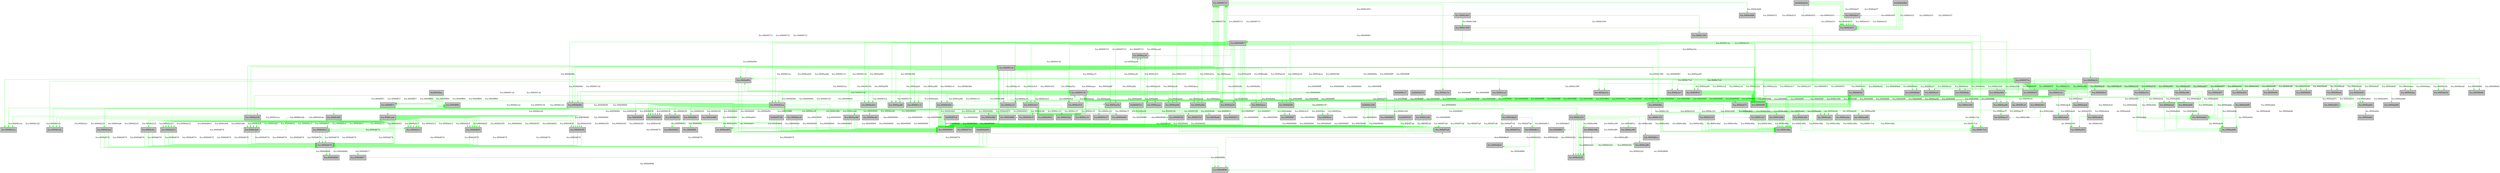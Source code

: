 digraph code {
	graph [bgcolor=white fontname="Courier" splines="ortho"];
	node [fillcolor=gray style=filled shape=box];
	edge [arrowhead="normal"];
	"0x0000f20b" -> "0x0000f2ec" [label="fcn.0000f2ec" color="green" URL="fcn.0000f2ec/0x0000f2ec"];
	"0x0000f2ec" [label="fcn.0000f2ec" URL="fcn.0000f2ec/0x0000f2ec"];
	"0x0000f20b" -> "0x0000f2ec" [label="fcn.0000f2ec" color="green" URL="fcn.0000f2ec/0x0000f2ec"];
	"0x0000f2ec" [label="fcn.0000f2ec" URL="fcn.0000f2ec/0x0000f2ec"];
	"0x0000f20b" -> "0x0000f4f7" [label="fcn.0000f4f7" color="green" URL="fcn.0000f4f7/0x0000f4f7"];
	"0x0000f4f7" [label="fcn.0000f4f7" URL="fcn.0000f4f7/0x0000f4f7"];
	"0x0000c932" -> "0x00009a94" [label="fcn.00009a94" color="green" URL="fcn.00009a94/0x00009a94"];
	"0x00009a94" [label="fcn.00009a94" URL="fcn.00009a94/0x00009a94"];
	"0x0000c932" -> "0x00009a7f" [label="fcn.00009a7f" color="green" URL="fcn.00009a7f/0x00009a7f"];
	"0x00009a7f" [label="fcn.00009a7f" URL="fcn.00009a7f/0x00009a7f"];
	"0x0000c9c5" -> "0x0000cc31" [label="fcn.0000cc31" color="green" URL="fcn.0000cc31/0x0000cc31"];
	"0x0000cc31" [label="fcn.0000cc31" URL="fcn.0000cc31/0x0000cc31"];
	"0x0000c9c5" -> "0x0000d6a8" [label="fcn.0000d6a8" color="green" URL="fcn.0000d6a8/0x0000d6a8"];
	"0x0000d6a8" [label="fcn.0000d6a8" URL="fcn.0000d6a8/0x0000d6a8"];
	"0x0000c9c5" -> "0x0000e0b0" [label="fcn.0000e0b0" color="green" URL="fcn.0000e0b0/0x0000e0b0"];
	"0x0000e0b0" [label="fcn.0000e0b0" URL="fcn.0000e0b0/0x0000e0b0"];
	"0x0000c9c5" -> "0x0000cc31" [label="fcn.0000cc31" color="green" URL="fcn.0000cc31/0x0000cc31"];
	"0x0000cc31" [label="fcn.0000cc31" URL="fcn.0000cc31/0x0000cc31"];
	"0x0000c9c5" -> "0x0000d96b" [label="fcn.0000d96b" color="green" URL="fcn.0000d96b/0x0000d96b"];
	"0x0000d96b" [label="fcn.0000d96b" URL="fcn.0000d96b/0x0000d96b"];
	"0x0000c9c5" -> "0x0000d419" [label="fcn.0000d419" color="green" URL="fcn.0000d419/0x0000d419"];
	"0x0000d419" [label="fcn.0000d419" URL="fcn.0000d419/0x0000d419"];
	"0x0000c9c5" -> "0x0000ceab" [label="fcn.0000ceab" color="green" URL="fcn.0000ceab/0x0000ceab"];
	"0x0000ceab" [label="fcn.0000ceab" URL="fcn.0000ceab/0x0000ceab"];
	"0x0000c9c5" -> "0x0000cc31" [label="fcn.0000cc31" color="green" URL="fcn.0000cc31/0x0000cc31"];
	"0x0000cc31" [label="fcn.0000cc31" URL="fcn.0000cc31/0x0000cc31"];
	"0x0000c9c5" -> "0x0000d3ad" [label="fcn.0000d3ad" color="green" URL="fcn.0000d3ad/0x0000d3ad"];
	"0x0000d3ad" [label="fcn.0000d3ad" URL="fcn.0000d3ad/0x0000d3ad"];
	"0x0000c9c5" -> "0x0000d942" [label="fcn.0000d942" color="green" URL="fcn.0000d942/0x0000d942"];
	"0x0000d942" [label="fcn.0000d942" URL="fcn.0000d942/0x0000d942"];
	"0x0000c9c5" -> "0x0000d3df" [label="fcn.0000d3df" color="green" URL="fcn.0000d3df/0x0000d3df"];
	"0x0000d3df" [label="fcn.0000d3df" URL="fcn.0000d3df/0x0000d3df"];
	"0x0000c9c5" -> "0x0000cd31" [label="fcn.0000cd31" color="green" URL="fcn.0000cd31/0x0000cd31"];
	"0x0000cd31" [label="fcn.0000cd31" URL="fcn.0000cd31/0x0000cd31"];
	"0x0000c9c5" -> "0x0000cc31" [label="fcn.0000cc31" color="green" URL="fcn.0000cc31/0x0000cc31"];
	"0x0000cc31" [label="fcn.0000cc31" URL="fcn.0000cc31/0x0000cc31"];
	"0x0000c9c5" -> "0x0000cf86" [label="fcn.0000cf86" color="green" URL="fcn.0000cf86/0x0000cf86"];
	"0x0000cf86" [label="fcn.0000cf86" URL="fcn.0000cf86/0x0000cf86"];
	"0x00009721" -> "0x0000a15c" [label="fcn.0000a15c" color="green" URL="fcn.0000a15c/0x0000a15c"];
	"0x0000a15c" [label="fcn.0000a15c" URL="fcn.0000a15c/0x0000a15c"];
	"0x00009721" -> "0x0000973a" [label="fcn.0000973a" color="green" URL="fcn.0000973a/0x0000973a"];
	"0x0000973a" [label="fcn.0000973a" URL="fcn.0000973a/0x0000973a"];
	"0x00009721" -> "0x00009a10" [label="fcn.00009a10" color="green" URL="fcn.00009a10/0x00009a10"];
	"0x00009a10" [label="fcn.00009a10" URL="fcn.00009a10/0x00009a10"];
	"0x00009721" -> "0x0000a9d8" [label="fcn.0000a9d8" color="green" URL="fcn.0000a9d8/0x0000a9d8"];
	"0x0000a9d8" [label="fcn.0000a9d8" URL="fcn.0000a9d8/0x0000a9d8"];
	"0x00009721" -> "0x0000c493" [label="fcn.0000c493" color="green" URL="fcn.0000c493/0x0000c493"];
	"0x0000c493" [label="fcn.0000c493" URL="fcn.0000c493/0x0000c493"];
	"0x0000a15c" -> "0x000099ff" [label="fcn.000099ff" color="green" URL="fcn.000099ff/0x000099ff"];
	"0x000099ff" [label="fcn.000099ff" URL="fcn.000099ff/0x000099ff"];
	"0x0000a15c" -> "0x000099ff" [label="fcn.000099ff" color="green" URL="fcn.000099ff/0x000099ff"];
	"0x000099ff" [label="fcn.000099ff" URL="fcn.000099ff/0x000099ff"];
	"0x0000973a" -> "0x000099ff" [label="fcn.000099ff" color="green" URL="fcn.000099ff/0x000099ff"];
	"0x000099ff" [label="fcn.000099ff" URL="fcn.000099ff/0x000099ff"];
	"0x0000973a" -> "0x000099ff" [label="fcn.000099ff" color="green" URL="fcn.000099ff/0x000099ff"];
	"0x000099ff" [label="fcn.000099ff" URL="fcn.000099ff/0x000099ff"];
	"0x0000973a" -> "0x00009a56" [label="fcn.00009a56" color="green" URL="fcn.00009a56/0x00009a56"];
	"0x00009a56" [label="fcn.00009a56" URL="fcn.00009a56/0x00009a56"];
	"0x0000973a" -> "0x00009aba" [label="fcn.00009aba" color="green" URL="fcn.00009aba/0x00009aba"];
	"0x00009aba" [label="fcn.00009aba" URL="fcn.00009aba/0x00009aba"];
	"0x0000973a" -> "0x00009afa" [label="fcn.00009afa" color="green" URL="fcn.00009afa/0x00009afa"];
	"0x00009afa" [label="fcn.00009afa" URL="fcn.00009afa/0x00009afa"];
	"0x0000973a" -> "0x00009b0b" [label="fcn.00009b0b" color="green" URL="fcn.00009b0b/0x00009b0b"];
	"0x00009b0b" [label="fcn.00009b0b" URL="fcn.00009b0b/0x00009b0b"];
	"0x0000973a" -> "0x00009b46" [label="fcn.00009b46" color="green" URL="fcn.00009b46/0x00009b46"];
	"0x00009b46" [label="fcn.00009b46" URL="fcn.00009b46/0x00009b46"];
	"0x0000973a" -> "0x00009bb6" [label="fcn.00009bb6" color="green" URL="fcn.00009bb6/0x00009bb6"];
	"0x00009bb6" [label="fcn.00009bb6" URL="fcn.00009bb6/0x00009bb6"];
	"0x0000973a" -> "0x00009be8" [label="fcn.00009be8" color="green" URL="fcn.00009be8/0x00009be8"];
	"0x00009be8" [label="fcn.00009be8" URL="fcn.00009be8/0x00009be8"];
	"0x0000973a" -> "0x00009cd1" [label="fcn.00009cd1" color="green" URL="fcn.00009cd1/0x00009cd1"];
	"0x00009cd1" [label="fcn.00009cd1" URL="fcn.00009cd1/0x00009cd1"];
	"0x0000973a" -> "0x00009cf8" [label="fcn.00009cf8" color="green" URL="fcn.00009cf8/0x00009cf8"];
	"0x00009cf8" [label="fcn.00009cf8" URL="fcn.00009cf8/0x00009cf8"];
	"0x0000973a" -> "0x00009d3f" [label="fcn.00009d3f" color="green" URL="fcn.00009d3f/0x00009d3f"];
	"0x00009d3f" [label="fcn.00009d3f" URL="fcn.00009d3f/0x00009d3f"];
	"0x0000973a" -> "0x00009dc9" [label="fcn.00009dc9" color="green" URL="fcn.00009dc9/0x00009dc9"];
	"0x00009dc9" [label="fcn.00009dc9" URL="fcn.00009dc9/0x00009dc9"];
	"0x0000973a" -> "0x00009e92" [label="fcn.00009e92" color="green" URL="fcn.00009e92/0x00009e92"];
	"0x00009e92" [label="fcn.00009e92" URL="fcn.00009e92/0x00009e92"];
	"0x0000973a" -> "0x00009f51" [label="fcn.00009f51" color="green" URL="fcn.00009f51/0x00009f51"];
	"0x00009f51" [label="fcn.00009f51" URL="fcn.00009f51/0x00009f51"];
	"0x0000973a" -> "0x0000a1af" [label="fcn.0000a1af" color="green" URL="fcn.0000a1af/0x0000a1af"];
	"0x0000a1af" [label="fcn.0000a1af" URL="fcn.0000a1af/0x0000a1af"];
	"0x0000973a" -> "0x0000a22a" [label="fcn.0000a22a" color="green" URL="fcn.0000a22a/0x0000a22a"];
	"0x0000a22a" [label="fcn.0000a22a" URL="fcn.0000a22a/0x0000a22a"];
	"0x0000973a" -> "0x0000a32c" [label="fcn.0000a32c" color="green" URL="fcn.0000a32c/0x0000a32c"];
	"0x0000a32c" [label="fcn.0000a32c" URL="fcn.0000a32c/0x0000a32c"];
	"0x0000973a" -> "0x0000a3e7" [label="fcn.0000a3e7" color="green" URL="fcn.0000a3e7/0x0000a3e7"];
	"0x0000a3e7" [label="fcn.0000a3e7" URL="fcn.0000a3e7/0x0000a3e7"];
	"0x0000973a" -> "0x0000a442" [label="fcn.0000a442" color="green" URL="fcn.0000a442/0x0000a442"];
	"0x0000a442" [label="fcn.0000a442" URL="fcn.0000a442/0x0000a442"];
	"0x0000973a" -> "0x0000a552" [label="fcn.0000a552" color="green" URL="fcn.0000a552/0x0000a552"];
	"0x0000a552" [label="fcn.0000a552" URL="fcn.0000a552/0x0000a552"];
	"0x0000973a" -> "0x0000a585" [label="fcn.0000a585" color="green" URL="fcn.0000a585/0x0000a585"];
	"0x0000a585" [label="fcn.0000a585" URL="fcn.0000a585/0x0000a585"];
	"0x0000973a" -> "0x0000a5b8" [label="fcn.0000a5b8" color="green" URL="fcn.0000a5b8/0x0000a5b8"];
	"0x0000a5b8" [label="fcn.0000a5b8" URL="fcn.0000a5b8/0x0000a5b8"];
	"0x0000973a" -> "0x0000a607" [label="fcn.0000a607" color="green" URL="fcn.0000a607/0x0000a607"];
	"0x0000a607" [label="fcn.0000a607" URL="fcn.0000a607/0x0000a607"];
	"0x0000973a" -> "0x0000a6d5" [label="fcn.0000a6d5" color="green" URL="fcn.0000a6d5/0x0000a6d5"];
	"0x0000a6d5" [label="fcn.0000a6d5" URL="fcn.0000a6d5/0x0000a6d5"];
	"0x0000973a" -> "0x00009000" [label="fcn.00009000" color="green" URL="fcn.00009000/0x00009000"];
	"0x00009000" [label="fcn.00009000" URL="fcn.00009000/0x00009000"];
	"0x00009a10" -> "0x00009a56" [label="fcn.00009a56" color="green" URL="fcn.00009a56/0x00009a56"];
	"0x00009a56" [label="fcn.00009a56" URL="fcn.00009a56/0x00009a56"];
	"0x00009a10" -> "0x00009aba" [label="fcn.00009aba" color="green" URL="fcn.00009aba/0x00009aba"];
	"0x00009aba" [label="fcn.00009aba" URL="fcn.00009aba/0x00009aba"];
	"0x00009a10" -> "0x00009afa" [label="fcn.00009afa" color="green" URL="fcn.00009afa/0x00009afa"];
	"0x00009afa" [label="fcn.00009afa" URL="fcn.00009afa/0x00009afa"];
	"0x00009a10" -> "0x00009b0b" [label="fcn.00009b0b" color="green" URL="fcn.00009b0b/0x00009b0b"];
	"0x00009b0b" [label="fcn.00009b0b" URL="fcn.00009b0b/0x00009b0b"];
	"0x00009a10" -> "0x00009b46" [label="fcn.00009b46" color="green" URL="fcn.00009b46/0x00009b46"];
	"0x00009b46" [label="fcn.00009b46" URL="fcn.00009b46/0x00009b46"];
	"0x00009a10" -> "0x00009bb6" [label="fcn.00009bb6" color="green" URL="fcn.00009bb6/0x00009bb6"];
	"0x00009bb6" [label="fcn.00009bb6" URL="fcn.00009bb6/0x00009bb6"];
	"0x00009a10" -> "0x00009be8" [label="fcn.00009be8" color="green" URL="fcn.00009be8/0x00009be8"];
	"0x00009be8" [label="fcn.00009be8" URL="fcn.00009be8/0x00009be8"];
	"0x00009a10" -> "0x00009cd1" [label="fcn.00009cd1" color="green" URL="fcn.00009cd1/0x00009cd1"];
	"0x00009cd1" [label="fcn.00009cd1" URL="fcn.00009cd1/0x00009cd1"];
	"0x00009a10" -> "0x00009cf8" [label="fcn.00009cf8" color="green" URL="fcn.00009cf8/0x00009cf8"];
	"0x00009cf8" [label="fcn.00009cf8" URL="fcn.00009cf8/0x00009cf8"];
	"0x00009a10" -> "0x00009d3f" [label="fcn.00009d3f" color="green" URL="fcn.00009d3f/0x00009d3f"];
	"0x00009d3f" [label="fcn.00009d3f" URL="fcn.00009d3f/0x00009d3f"];
	"0x00009a10" -> "0x00009dc9" [label="fcn.00009dc9" color="green" URL="fcn.00009dc9/0x00009dc9"];
	"0x00009dc9" [label="fcn.00009dc9" URL="fcn.00009dc9/0x00009dc9"];
	"0x00009a10" -> "0x00009e92" [label="fcn.00009e92" color="green" URL="fcn.00009e92/0x00009e92"];
	"0x00009e92" [label="fcn.00009e92" URL="fcn.00009e92/0x00009e92"];
	"0x00009a10" -> "0x00009f51" [label="fcn.00009f51" color="green" URL="fcn.00009f51/0x00009f51"];
	"0x00009f51" [label="fcn.00009f51" URL="fcn.00009f51/0x00009f51"];
	"0x00009a10" -> "0x0000a1af" [label="fcn.0000a1af" color="green" URL="fcn.0000a1af/0x0000a1af"];
	"0x0000a1af" [label="fcn.0000a1af" URL="fcn.0000a1af/0x0000a1af"];
	"0x00009a10" -> "0x0000a22a" [label="fcn.0000a22a" color="green" URL="fcn.0000a22a/0x0000a22a"];
	"0x0000a22a" [label="fcn.0000a22a" URL="fcn.0000a22a/0x0000a22a"];
	"0x00009a10" -> "0x0000a32c" [label="fcn.0000a32c" color="green" URL="fcn.0000a32c/0x0000a32c"];
	"0x0000a32c" [label="fcn.0000a32c" URL="fcn.0000a32c/0x0000a32c"];
	"0x00009a10" -> "0x0000a3e7" [label="fcn.0000a3e7" color="green" URL="fcn.0000a3e7/0x0000a3e7"];
	"0x0000a3e7" [label="fcn.0000a3e7" URL="fcn.0000a3e7/0x0000a3e7"];
	"0x00009a10" -> "0x0000a442" [label="fcn.0000a442" color="green" URL="fcn.0000a442/0x0000a442"];
	"0x0000a442" [label="fcn.0000a442" URL="fcn.0000a442/0x0000a442"];
	"0x00009a10" -> "0x0000a552" [label="fcn.0000a552" color="green" URL="fcn.0000a552/0x0000a552"];
	"0x0000a552" [label="fcn.0000a552" URL="fcn.0000a552/0x0000a552"];
	"0x00009a10" -> "0x0000a585" [label="fcn.0000a585" color="green" URL="fcn.0000a585/0x0000a585"];
	"0x0000a585" [label="fcn.0000a585" URL="fcn.0000a585/0x0000a585"];
	"0x00009a10" -> "0x0000a5b8" [label="fcn.0000a5b8" color="green" URL="fcn.0000a5b8/0x0000a5b8"];
	"0x0000a5b8" [label="fcn.0000a5b8" URL="fcn.0000a5b8/0x0000a5b8"];
	"0x00009a10" -> "0x0000a607" [label="fcn.0000a607" color="green" URL="fcn.0000a607/0x0000a607"];
	"0x0000a607" [label="fcn.0000a607" URL="fcn.0000a607/0x0000a607"];
	"0x00009a10" -> "0x0000a6d5" [label="fcn.0000a6d5" color="green" URL="fcn.0000a6d5/0x0000a6d5"];
	"0x0000a6d5" [label="fcn.0000a6d5" URL="fcn.0000a6d5/0x0000a6d5"];
	"0x00009bb6" -> "0x00009cc9" [label="loc.00009cc9" color="green" URL="loc.00009cc9/0x00009cc9"];
	"0x00009cc9" [label="loc.00009cc9" URL="loc.00009cc9/0x00009cc9"];
	"0x00009e92" -> "0x000099ff" [label="fcn.000099ff" color="green" URL="fcn.000099ff/0x000099ff"];
	"0x000099ff" [label="fcn.000099ff" URL="fcn.000099ff/0x000099ff"];
	"0x00009e92" -> "0x000099ff" [label="fcn.000099ff" color="green" URL="fcn.000099ff/0x000099ff"];
	"0x000099ff" [label="fcn.000099ff" URL="fcn.000099ff/0x000099ff"];
	"0x00009e92" -> "0x000099ff" [label="fcn.000099ff" color="green" URL="fcn.000099ff/0x000099ff"];
	"0x000099ff" [label="fcn.000099ff" URL="fcn.000099ff/0x000099ff"];
	"0x00009e92" -> "0x000099ff" [label="fcn.000099ff" color="green" URL="fcn.000099ff/0x000099ff"];
	"0x000099ff" [label="fcn.000099ff" URL="fcn.000099ff/0x000099ff"];
	"0x00009e92" -> "0x000099ff" [label="fcn.000099ff" color="green" URL="fcn.000099ff/0x000099ff"];
	"0x000099ff" [label="fcn.000099ff" URL="fcn.000099ff/0x000099ff"];
	"0x00009e92" -> "0x000099ff" [label="fcn.000099ff" color="green" URL="fcn.000099ff/0x000099ff"];
	"0x000099ff" [label="fcn.000099ff" URL="fcn.000099ff/0x000099ff"];
	"0x00009e92" -> "0x000099ff" [label="fcn.000099ff" color="green" URL="fcn.000099ff/0x000099ff"];
	"0x000099ff" [label="fcn.000099ff" URL="fcn.000099ff/0x000099ff"];
	"0x00009e92" -> "0x000099ff" [label="fcn.000099ff" color="green" URL="fcn.000099ff/0x000099ff"];
	"0x000099ff" [label="fcn.000099ff" URL="fcn.000099ff/0x000099ff"];
	"0x00009e92" -> "0x000099ff" [label="fcn.000099ff" color="green" URL="fcn.000099ff/0x000099ff"];
	"0x000099ff" [label="fcn.000099ff" URL="fcn.000099ff/0x000099ff"];
	"0x00009f51" -> "0x000099ff" [label="fcn.000099ff" color="green" URL="fcn.000099ff/0x000099ff"];
	"0x000099ff" [label="fcn.000099ff" URL="fcn.000099ff/0x000099ff"];
	"0x00009f51" -> "0x000099ff" [label="fcn.000099ff" color="green" URL="fcn.000099ff/0x000099ff"];
	"0x000099ff" [label="fcn.000099ff" URL="fcn.000099ff/0x000099ff"];
	"0x00009f51" -> "0x000099ff" [label="fcn.000099ff" color="green" URL="fcn.000099ff/0x000099ff"];
	"0x000099ff" [label="fcn.000099ff" URL="fcn.000099ff/0x000099ff"];
	"0x00009f51" -> "0x000099ff" [label="fcn.000099ff" color="green" URL="fcn.000099ff/0x000099ff"];
	"0x000099ff" [label="fcn.000099ff" URL="fcn.000099ff/0x000099ff"];
	"0x00009f51" -> "0x000099ff" [label="fcn.000099ff" color="green" URL="fcn.000099ff/0x000099ff"];
	"0x000099ff" [label="fcn.000099ff" URL="fcn.000099ff/0x000099ff"];
	"0x00009f51" -> "0x000099ff" [label="fcn.000099ff" color="green" URL="fcn.000099ff/0x000099ff"];
	"0x000099ff" [label="fcn.000099ff" URL="fcn.000099ff/0x000099ff"];
	"0x00009f51" -> "0x000099ff" [label="fcn.000099ff" color="green" URL="fcn.000099ff/0x000099ff"];
	"0x000099ff" [label="fcn.000099ff" URL="fcn.000099ff/0x000099ff"];
	"0x00009f51" -> "0x000099ff" [label="fcn.000099ff" color="green" URL="fcn.000099ff/0x000099ff"];
	"0x000099ff" [label="fcn.000099ff" URL="fcn.000099ff/0x000099ff"];
	"0x00009f51" -> "0x000099ff" [label="fcn.000099ff" color="green" URL="fcn.000099ff/0x000099ff"];
	"0x000099ff" [label="fcn.000099ff" URL="fcn.000099ff/0x000099ff"];
	"0x00009f51" -> "0x000099ff" [label="fcn.000099ff" color="green" URL="fcn.000099ff/0x000099ff"];
	"0x000099ff" [label="fcn.000099ff" URL="fcn.000099ff/0x000099ff"];
	"0x00009f51" -> "0x000099ff" [label="fcn.000099ff" color="green" URL="fcn.000099ff/0x000099ff"];
	"0x000099ff" [label="fcn.000099ff" URL="fcn.000099ff/0x000099ff"];
	"0x00009f51" -> "0x000099ff" [label="fcn.000099ff" color="green" URL="fcn.000099ff/0x000099ff"];
	"0x000099ff" [label="fcn.000099ff" URL="fcn.000099ff/0x000099ff"];
	"0x0000a1af" -> "0x0000a975" [label="fcn.0000a975" color="green" URL="fcn.0000a975/0x0000a975"];
	"0x0000a975" [label="fcn.0000a975" URL="fcn.0000a975/0x0000a975"];
	"0x0000a1af" -> "0x000099ff" [label="fcn.000099ff" color="green" URL="fcn.000099ff/0x000099ff"];
	"0x000099ff" [label="fcn.000099ff" URL="fcn.000099ff/0x000099ff"];
	"0x0000a1af" -> "0x000099ff" [label="fcn.000099ff" color="green" URL="fcn.000099ff/0x000099ff"];
	"0x000099ff" [label="fcn.000099ff" URL="fcn.000099ff/0x000099ff"];
	"0x0000a1af" -> "0x000099ff" [label="fcn.000099ff" color="green" URL="fcn.000099ff/0x000099ff"];
	"0x000099ff" [label="fcn.000099ff" URL="fcn.000099ff/0x000099ff"];
	"0x0000a1af" -> "0x000099ff" [label="fcn.000099ff" color="green" URL="fcn.000099ff/0x000099ff"];
	"0x000099ff" [label="fcn.000099ff" URL="fcn.000099ff/0x000099ff"];
	"0x0000a22a" -> "0x000099ff" [label="fcn.000099ff" color="green" URL="fcn.000099ff/0x000099ff"];
	"0x000099ff" [label="fcn.000099ff" URL="fcn.000099ff/0x000099ff"];
	"0x0000a22a" -> "0x000099ff" [label="fcn.000099ff" color="green" URL="fcn.000099ff/0x000099ff"];
	"0x000099ff" [label="fcn.000099ff" URL="fcn.000099ff/0x000099ff"];
	"0x0000a32c" -> "0x000099ff" [label="fcn.000099ff" color="green" URL="fcn.000099ff/0x000099ff"];
	"0x000099ff" [label="fcn.000099ff" URL="fcn.000099ff/0x000099ff"];
	"0x0000a32c" -> "0x0000c48a" [label="fcn.0000c48a" color="green" URL="fcn.0000c48a/0x0000c48a"];
	"0x0000c48a" [label="fcn.0000c48a" URL="fcn.0000c48a/0x0000c48a"];
	"0x0000a32c" -> "0x0000a543" [label="loc.0000a543" color="green" URL="loc.0000a543/0x0000a543"];
	"0x0000a543" [label="loc.0000a543" URL="loc.0000a543/0x0000a543"];
	"0x0000a32c" -> "0x0000a4e8" [label="fcn.0000a4e8" color="green" URL="fcn.0000a4e8/0x0000a4e8"];
	"0x0000a4e8" [label="fcn.0000a4e8" URL="fcn.0000a4e8/0x0000a4e8"];
	"0x0000a32c" -> "0x0000a4e4" [label="fcn.0000a4e4" color="green" URL="fcn.0000a4e4/0x0000a4e4"];
	"0x0000a4e4" [label="fcn.0000a4e4" URL="fcn.0000a4e4/0x0000a4e4"];
	"0x0000a32c" -> "0x0000a4af" [label="fcn.0000a4af" color="green" URL="fcn.0000a4af/0x0000a4af"];
	"0x0000a4af" [label="fcn.0000a4af" URL="fcn.0000a4af/0x0000a4af"];
	"0x0000a32c" -> "0x0000c48a" [label="fcn.0000c48a" color="green" URL="fcn.0000c48a/0x0000c48a"];
	"0x0000c48a" [label="fcn.0000c48a" URL="fcn.0000c48a/0x0000c48a"];
	"0x0000a32c" -> "0x000099ff" [label="fcn.000099ff" color="green" URL="fcn.000099ff/0x000099ff"];
	"0x000099ff" [label="fcn.000099ff" URL="fcn.000099ff/0x000099ff"];
	"0x0000a4e8" -> "0x0000a543" [label="loc.0000a543" color="green" URL="loc.0000a543/0x0000a543"];
	"0x0000a543" [label="loc.0000a543" URL="loc.0000a543/0x0000a543"];
	"0x0000a4e4" -> "0x0000a543" [label="loc.0000a543" color="green" URL="loc.0000a543/0x0000a543"];
	"0x0000a543" [label="loc.0000a543" URL="loc.0000a543/0x0000a543"];
	"0x0000a4af" -> "0x0000a4e8" [label="fcn.0000a4e8" color="green" URL="fcn.0000a4e8/0x0000a4e8"];
	"0x0000a4e8" [label="fcn.0000a4e8" URL="fcn.0000a4e8/0x0000a4e8"];
	"0x0000a4af" -> "0x0000a4e4" [label="fcn.0000a4e4" color="green" URL="fcn.0000a4e4/0x0000a4e4"];
	"0x0000a4e4" [label="fcn.0000a4e4" URL="fcn.0000a4e4/0x0000a4e4"];
	"0x0000a3e7" -> "0x000099ff" [label="fcn.000099ff" color="green" URL="fcn.000099ff/0x000099ff"];
	"0x000099ff" [label="fcn.000099ff" URL="fcn.000099ff/0x000099ff"];
	"0x0000a552" -> "0x0000a6d4" [label="loc.0000a6d4" color="green" URL="loc.0000a6d4/0x0000a6d4"];
	"0x0000a6d4" [label="loc.0000a6d4" URL="loc.0000a6d4/0x0000a6d4"];
	"0x0000a552" -> "0x0000a6bb" [label="fcn.0000a6bb" color="green" URL="fcn.0000a6bb/0x0000a6bb"];
	"0x0000a6bb" [label="fcn.0000a6bb" URL="fcn.0000a6bb/0x0000a6bb"];
	"0x0000a552" -> "0x0000a6a4" [label="fcn.0000a6a4" color="green" URL="fcn.0000a6a4/0x0000a6a4"];
	"0x0000a6a4" [label="fcn.0000a6a4" URL="fcn.0000a6a4/0x0000a6a4"];
	"0x0000a552" -> "0x0000a666" [label="fcn.0000a666" color="green" URL="fcn.0000a666/0x0000a666"];
	"0x0000a666" [label="fcn.0000a666" URL="fcn.0000a666/0x0000a666"];
	"0x0000a552" -> "0x0000a6bb" [label="fcn.0000a6bb" color="green" URL="fcn.0000a6bb/0x0000a6bb"];
	"0x0000a6bb" [label="fcn.0000a6bb" URL="fcn.0000a6bb/0x0000a6bb"];
	"0x0000a6bb" -> "0x0000a6d4" [label="loc.0000a6d4" color="green" URL="loc.0000a6d4/0x0000a6d4"];
	"0x0000a6d4" [label="loc.0000a6d4" URL="loc.0000a6d4/0x0000a6d4"];
	"0x0000a6a4" -> "0x0000a6d4" [label="loc.0000a6d4" color="green" URL="loc.0000a6d4/0x0000a6d4"];
	"0x0000a6d4" [label="loc.0000a6d4" URL="loc.0000a6d4/0x0000a6d4"];
	"0x0000a6a4" -> "0x0000a6bb" [label="fcn.0000a6bb" color="green" URL="fcn.0000a6bb/0x0000a6bb"];
	"0x0000a6bb" [label="fcn.0000a6bb" URL="fcn.0000a6bb/0x0000a6bb"];
	"0x0000a666" -> "0x0000a6bb" [label="fcn.0000a6bb" color="green" URL="fcn.0000a6bb/0x0000a6bb"];
	"0x0000a6bb" [label="fcn.0000a6bb" URL="fcn.0000a6bb/0x0000a6bb"];
	"0x0000a585" -> "0x0000a6d4" [label="loc.0000a6d4" color="green" URL="loc.0000a6d4/0x0000a6d4"];
	"0x0000a6d4" [label="loc.0000a6d4" URL="loc.0000a6d4/0x0000a6d4"];
	"0x0000a585" -> "0x0000a6bb" [label="fcn.0000a6bb" color="green" URL="fcn.0000a6bb/0x0000a6bb"];
	"0x0000a6bb" [label="fcn.0000a6bb" URL="fcn.0000a6bb/0x0000a6bb"];
	"0x0000a585" -> "0x0000a699" [label="fcn.0000a699" color="green" URL="fcn.0000a699/0x0000a699"];
	"0x0000a699" [label="fcn.0000a699" URL="fcn.0000a699/0x0000a699"];
	"0x0000a699" -> "0x0000a6d4" [label="loc.0000a6d4" color="green" URL="loc.0000a6d4/0x0000a6d4"];
	"0x0000a6d4" [label="loc.0000a6d4" URL="loc.0000a6d4/0x0000a6d4"];
	"0x0000a699" -> "0x0000a6bb" [label="fcn.0000a6bb" color="green" URL="fcn.0000a6bb/0x0000a6bb"];
	"0x0000a6bb" [label="fcn.0000a6bb" URL="fcn.0000a6bb/0x0000a6bb"];
	"0x0000a607" -> "0x0000a6bb" [label="fcn.0000a6bb" color="green" URL="fcn.0000a6bb/0x0000a6bb"];
	"0x0000a6bb" [label="fcn.0000a6bb" URL="fcn.0000a6bb/0x0000a6bb"];
	"0x0000a607" -> "0x0000a6bb" [label="fcn.0000a6bb" color="green" URL="fcn.0000a6bb/0x0000a6bb"];
	"0x0000a6bb" [label="fcn.0000a6bb" URL="fcn.0000a6bb/0x0000a6bb"];
	"0x0000a607" -> "0x0000a6d4" [label="loc.0000a6d4" color="green" URL="loc.0000a6d4/0x0000a6d4"];
	"0x0000a6d4" [label="loc.0000a6d4" URL="loc.0000a6d4/0x0000a6d4"];
	"0x0000a607" -> "0x0000a6a4" [label="fcn.0000a6a4" color="green" URL="fcn.0000a6a4/0x0000a6a4"];
	"0x0000a6a4" [label="fcn.0000a6a4" URL="fcn.0000a6a4/0x0000a6a4"];
	"0x0000a6d5" -> "0x0000a855" [label="fcn.0000a855" color="green" URL="fcn.0000a855/0x0000a855"];
	"0x0000a855" [label="fcn.0000a855" URL="fcn.0000a855/0x0000a855"];
	"0x0000a6d5" -> "0x0000a842" [label="fcn.0000a842" color="green" URL="fcn.0000a842/0x0000a842"];
	"0x0000a842" [label="fcn.0000a842" URL="fcn.0000a842/0x0000a842"];
	"0x0000a6d5" -> "0x0000a903" [label="fcn.0000a903" color="green" URL="fcn.0000a903/0x0000a903"];
	"0x0000a903" [label="fcn.0000a903" URL="fcn.0000a903/0x0000a903"];
	"0x0000a6d5" -> "0x0000c48a" [label="fcn.0000c48a" color="green" URL="fcn.0000c48a/0x0000c48a"];
	"0x0000c48a" [label="fcn.0000c48a" URL="fcn.0000c48a/0x0000c48a"];
	"0x0000a6d5" -> "0x0000a848" [label="fcn.0000a848" color="green" URL="fcn.0000a848/0x0000a848"];
	"0x0000a848" [label="fcn.0000a848" URL="fcn.0000a848/0x0000a848"];
	"0x0000a6d5" -> "0x0000a855" [label="fcn.0000a855" color="green" URL="fcn.0000a855/0x0000a855"];
	"0x0000a855" [label="fcn.0000a855" URL="fcn.0000a855/0x0000a855"];
	"0x0000a6d5" -> "0x0000a842" [label="fcn.0000a842" color="green" URL="fcn.0000a842/0x0000a842"];
	"0x0000a842" [label="fcn.0000a842" URL="fcn.0000a842/0x0000a842"];
	"0x0000a842" -> "0x0000a84c" [label="loc.0000a84c" color="green" URL="loc.0000a84c/0x0000a84c"];
	"0x0000a84c" [label="loc.0000a84c" URL="loc.0000a84c/0x0000a84c"];
	"0x0000a903" -> "0x0000c48a" [label="fcn.0000c48a" color="green" URL="fcn.0000c48a/0x0000c48a"];
	"0x0000c48a" [label="fcn.0000c48a" URL="fcn.0000c48a/0x0000c48a"];
	"0x0000a903" -> "0x0000aa7f" [label="fcn.0000aa7f" color="green" URL="fcn.0000aa7f/0x0000aa7f"];
	"0x0000aa7f" [label="fcn.0000aa7f" URL="fcn.0000aa7f/0x0000aa7f"];
	"0x0000c493" -> "0x0000c508" [label="fcn.0000c508" color="green" URL="fcn.0000c508/0x0000c508"];
	"0x0000c508" [label="fcn.0000c508" URL="fcn.0000c508/0x0000c508"];
	"0x0000c493" -> "0x0000c549" [label="fcn.0000c549" color="green" URL="fcn.0000c549/0x0000c549"];
	"0x0000c549" [label="fcn.0000c549" URL="fcn.0000c549/0x0000c549"];
	"0x0000ab9f" -> "0x00009000" [label="fcn.00009000" color="green" URL="fcn.00009000/0x00009000"];
	"0x00009000" [label="fcn.00009000" URL="fcn.00009000/0x00009000"];
	"0x0000abca" -> "0x00009000" [label="fcn.00009000" color="green" URL="fcn.00009000/0x00009000"];
	"0x00009000" [label="fcn.00009000" URL="fcn.00009000/0x00009000"];
	"0x0000ac31" -> "0x00009000" [label="fcn.00009000" color="green" URL="fcn.00009000/0x00009000"];
	"0x00009000" [label="fcn.00009000" URL="fcn.00009000/0x00009000"];
	"0x0000aca9" -> "0x0000913d" [label="fcn.0000913d" color="green" URL="fcn.0000913d/0x0000913d"];
	"0x0000913d" [label="fcn.0000913d" URL="fcn.0000913d/0x0000913d"];
	"0x0000aca9" -> "0x00009000" [label="fcn.00009000" color="green" URL="fcn.00009000/0x00009000"];
	"0x00009000" [label="fcn.00009000" URL="fcn.00009000/0x00009000"];
	"0x0000ad3a" -> "0x0000ad93" [label="loc.0000ad93" color="green" URL="loc.0000ad93/0x0000ad93"];
	"0x0000ad93" [label="loc.0000ad93" URL="loc.0000ad93/0x0000ad93"];
	"0x0000ad3a" -> "0x00009000" [label="fcn.00009000" color="green" URL="fcn.00009000/0x00009000"];
	"0x00009000" [label="fcn.00009000" URL="fcn.00009000/0x00009000"];
	"0x0000ad3a" -> "0x0000ac84" [label="fcn.0000ac84" color="green" URL="fcn.0000ac84/0x0000ac84"];
	"0x0000ac84" [label="fcn.0000ac84" URL="fcn.0000ac84/0x0000ac84"];
	"0x0000ad3a" -> "0x00009000" [label="fcn.00009000" color="green" URL="fcn.00009000/0x00009000"];
	"0x00009000" [label="fcn.00009000" URL="fcn.00009000/0x00009000"];
	"0x0000adfa" -> "0x00009000" [label="fcn.00009000" color="green" URL="fcn.00009000/0x00009000"];
	"0x00009000" [label="fcn.00009000" URL="fcn.00009000/0x00009000"];
	"0x0000aa00" -> "0x0000aa7f" [label="fcn.0000aa7f" color="green" URL="fcn.0000aa7f/0x0000aa7f"];
	"0x0000aa7f" [label="fcn.0000aa7f" URL="fcn.0000aa7f/0x0000aa7f"];
	"0x0000af94" -> "0x00009000" [label="fcn.00009000" color="green" URL="fcn.00009000/0x00009000"];
	"0x00009000" [label="fcn.00009000" URL="fcn.00009000/0x00009000"];
	"0x0000af94" -> "0x00009000" [label="fcn.00009000" color="green" URL="fcn.00009000/0x00009000"];
	"0x00009000" [label="fcn.00009000" URL="fcn.00009000/0x00009000"];
	"0x0000af94" -> "0x0000b1ee" [label="fcn.0000b1ee" color="green" URL="fcn.0000b1ee/0x0000b1ee"];
	"0x0000b1ee" [label="fcn.0000b1ee" URL="fcn.0000b1ee/0x0000b1ee"];
	"0x0000af94" -> "0x00009150" [label="fcn.00009150" color="green" URL="fcn.00009150/0x00009150"];
	"0x00009150" [label="fcn.00009150" URL="fcn.00009150/0x00009150"];
	"0x0000af94" -> "0x0000b1d2" [label="fcn.0000b1d2" color="green" URL="fcn.0000b1d2/0x0000b1d2"];
	"0x0000b1d2" [label="fcn.0000b1d2" URL="fcn.0000b1d2/0x0000b1d2"];
	"0x0000af94" -> "0x0000913d" [label="fcn.0000913d" color="green" URL="fcn.0000913d/0x0000913d"];
	"0x0000913d" [label="fcn.0000913d" URL="fcn.0000913d/0x0000913d"];
	"0x0000b08e" -> "0x0000b228" [label="fcn.0000b228" color="green" URL="fcn.0000b228/0x0000b228"];
	"0x0000b228" [label="fcn.0000b228" URL="fcn.0000b228/0x0000b228"];
	"0x0000b08e" -> "0x00009000" [label="fcn.00009000" color="green" URL="fcn.00009000/0x00009000"];
	"0x00009000" [label="fcn.00009000" URL="fcn.00009000/0x00009000"];
	"0x0000b08e" -> "0x00009000" [label="fcn.00009000" color="green" URL="fcn.00009000/0x00009000"];
	"0x00009000" [label="fcn.00009000" URL="fcn.00009000/0x00009000"];
	"0x0000b08e" -> "0x0000b1ee" [label="fcn.0000b1ee" color="green" URL="fcn.0000b1ee/0x0000b1ee"];
	"0x0000b1ee" [label="fcn.0000b1ee" URL="fcn.0000b1ee/0x0000b1ee"];
	"0x0000b08e" -> "0x00009150" [label="fcn.00009150" color="green" URL="fcn.00009150/0x00009150"];
	"0x00009150" [label="fcn.00009150" URL="fcn.00009150/0x00009150"];
	"0x0000b08e" -> "0x0000b1d2" [label="fcn.0000b1d2" color="green" URL="fcn.0000b1d2/0x0000b1d2"];
	"0x0000b1d2" [label="fcn.0000b1d2" URL="fcn.0000b1d2/0x0000b1d2"];
	"0x0000b08e" -> "0x0000913d" [label="fcn.0000913d" color="green" URL="fcn.0000913d/0x0000913d"];
	"0x0000913d" [label="fcn.0000913d" URL="fcn.0000913d/0x0000913d"];
	"0x0000b58d" -> "0x00009000" [label="fcn.00009000" color="green" URL="fcn.00009000/0x00009000"];
	"0x00009000" [label="fcn.00009000" URL="fcn.00009000/0x00009000"];
	"0x0000b58d" -> "0x00009000" [label="fcn.00009000" color="green" URL="fcn.00009000/0x00009000"];
	"0x00009000" [label="fcn.00009000" URL="fcn.00009000/0x00009000"];
	"0x0000b5ca" -> "0x0000bec8" [label="fcn.0000bec8" color="green" URL="fcn.0000bec8/0x0000bec8"];
	"0x0000bec8" [label="fcn.0000bec8" URL="fcn.0000bec8/0x0000bec8"];
	"0x0000b5ca" -> "0x00009000" [label="fcn.00009000" color="green" URL="fcn.00009000/0x00009000"];
	"0x00009000" [label="fcn.00009000" URL="fcn.00009000/0x00009000"];
	"0x0000b5ca" -> "0x00009080" [label="fcn.00009080" color="green" URL="fcn.00009080/0x00009080"];
	"0x00009080" [label="fcn.00009080" URL="fcn.00009080/0x00009080"];
	"0x0000b5ca" -> "0x0000bf39" [label="fcn.0000bf39" color="green" URL="fcn.0000bf39/0x0000bf39"];
	"0x0000bf39" [label="fcn.0000bf39" URL="fcn.0000bf39/0x0000bf39"];
	"0x0000b5ca" -> "0x0000bf39" [label="fcn.0000bf39" color="green" URL="fcn.0000bf39/0x0000bf39"];
	"0x0000bf39" [label="fcn.0000bf39" URL="fcn.0000bf39/0x0000bf39"];
	"0x0000b5ca" -> "0x0000bf39" [label="fcn.0000bf39" color="green" URL="fcn.0000bf39/0x0000bf39"];
	"0x0000bf39" [label="fcn.0000bf39" URL="fcn.0000bf39/0x0000bf39"];
	"0x0000b5ca" -> "0x0000bf39" [label="fcn.0000bf39" color="green" URL="fcn.0000bf39/0x0000bf39"];
	"0x0000bf39" [label="fcn.0000bf39" URL="fcn.0000bf39/0x0000bf39"];
	"0x0000b5ca" -> "0x0000bf39" [label="fcn.0000bf39" color="green" URL="fcn.0000bf39/0x0000bf39"];
	"0x0000bf39" [label="fcn.0000bf39" URL="fcn.0000bf39/0x0000bf39"];
	"0x0000b5ca" -> "0x0000bf39" [label="fcn.0000bf39" color="green" URL="fcn.0000bf39/0x0000bf39"];
	"0x0000bf39" [label="fcn.0000bf39" URL="fcn.0000bf39/0x0000bf39"];
	"0x0000b5ca" -> "0x00009000" [label="fcn.00009000" color="green" URL="fcn.00009000/0x00009000"];
	"0x00009000" [label="fcn.00009000" URL="fcn.00009000/0x00009000"];
	"0x0000b5ca" -> "0x00009150" [label="fcn.00009150" color="green" URL="fcn.00009150/0x00009150"];
	"0x00009150" [label="fcn.00009150" URL="fcn.00009150/0x00009150"];
	"0x0000b5ca" -> "0x0000bf49" [label="fcn.0000bf49" color="green" URL="fcn.0000bf49/0x0000bf49"];
	"0x0000bf49" [label="fcn.0000bf49" URL="fcn.0000bf49/0x0000bf49"];
	"0x0000b5ca" -> "0x0000bf49" [label="fcn.0000bf49" color="green" URL="fcn.0000bf49/0x0000bf49"];
	"0x0000bf49" [label="fcn.0000bf49" URL="fcn.0000bf49/0x0000bf49"];
	"0x0000b5ca" -> "0x0000be4b" [label="fcn.0000be4b" color="green" URL="fcn.0000be4b/0x0000be4b"];
	"0x0000be4b" [label="fcn.0000be4b" URL="fcn.0000be4b/0x0000be4b"];
	"0x0000b5ca" -> "0x0000bf0c" [label="fcn.0000bf0c" color="green" URL="fcn.0000bf0c/0x0000bf0c"];
	"0x0000bf0c" [label="fcn.0000bf0c" URL="fcn.0000bf0c/0x0000bf0c"];
	"0x0000b5ca" -> "0x00002988" [label="fcn.00002988" color="green" URL="fcn.00002988/0x00002988"];
	"0x00002988" [label="fcn.00002988" URL="fcn.00002988/0x00002988"];
	"0x0000b5ca" -> "0x00009000" [label="fcn.00009000" color="green" URL="fcn.00009000/0x00009000"];
	"0x00009000" [label="fcn.00009000" URL="fcn.00009000/0x00009000"];
	"0x0000b5ca" -> "0x00009000" [label="fcn.00009000" color="green" URL="fcn.00009000/0x00009000"];
	"0x00009000" [label="fcn.00009000" URL="fcn.00009000/0x00009000"];
	"0x0000bf6a" -> "0x0000bf83" [label="fcn.0000bf83" color="green" URL="fcn.0000bf83/0x0000bf83"];
	"0x0000bf83" [label="fcn.0000bf83" URL="fcn.0000bf83/0x0000bf83"];
	"0x0000bf6a" -> "0x0000c019" [label="fcn.0000c019" color="green" URL="fcn.0000c019/0x0000c019"];
	"0x0000c019" [label="fcn.0000c019" URL="fcn.0000c019/0x0000c019"];
	"0x0000bf6a" -> "0x0000c0db" [label="fcn.0000c0db" color="green" URL="fcn.0000c0db/0x0000c0db"];
	"0x0000c0db" [label="fcn.0000c0db" URL="fcn.0000c0db/0x0000c0db"];
	"0x0000bf6a" -> "0x0000c1f2" [label="fcn.0000c1f2" color="green" URL="fcn.0000c1f2/0x0000c1f2"];
	"0x0000c1f2" [label="fcn.0000c1f2" URL="fcn.0000c1f2/0x0000c1f2"];
	"0x0000bf6a" -> "0x0000c31f" [label="fcn.0000c31f" color="green" URL="fcn.0000c31f/0x0000c31f"];
	"0x0000c31f" [label="fcn.0000c31f" URL="fcn.0000c31f/0x0000c31f"];
	"0x0000bf6a" -> "0x0000c401" [label="fcn.0000c401" color="green" URL="fcn.0000c401/0x0000c401"];
	"0x0000c401" [label="fcn.0000c401" URL="fcn.0000c401/0x0000c401"];
	"0x0000bf83" -> "0x00009150" [label="fcn.00009150" color="green" URL="fcn.00009150/0x00009150"];
	"0x00009150" [label="fcn.00009150" URL="fcn.00009150/0x00009150"];
	"0x0000c019" -> "0x0000c48a" [label="fcn.0000c48a" color="green" URL="fcn.0000c48a/0x0000c48a"];
	"0x0000c48a" [label="fcn.0000c48a" URL="fcn.0000c48a/0x0000c48a"];
	"0x0000c019" -> "0x0000c48a" [label="fcn.0000c48a" color="green" URL="fcn.0000c48a/0x0000c48a"];
	"0x0000c48a" [label="fcn.0000c48a" URL="fcn.0000c48a/0x0000c48a"];
	"0x0000c019" -> "0x0000c48a" [label="fcn.0000c48a" color="green" URL="fcn.0000c48a/0x0000c48a"];
	"0x0000c48a" [label="fcn.0000c48a" URL="fcn.0000c48a/0x0000c48a"];
	"0x0000c019" -> "0x0000c48a" [label="fcn.0000c48a" color="green" URL="fcn.0000c48a/0x0000c48a"];
	"0x0000c48a" [label="fcn.0000c48a" URL="fcn.0000c48a/0x0000c48a"];
	"0x0000c0db" -> "0x0000c48a" [label="fcn.0000c48a" color="green" URL="fcn.0000c48a/0x0000c48a"];
	"0x0000c48a" [label="fcn.0000c48a" URL="fcn.0000c48a/0x0000c48a"];
	"0x0000c0db" -> "0x0000c48a" [label="fcn.0000c48a" color="green" URL="fcn.0000c48a/0x0000c48a"];
	"0x0000c48a" [label="fcn.0000c48a" URL="fcn.0000c48a/0x0000c48a"];
	"0x0000c0db" -> "0x0000c48a" [label="fcn.0000c48a" color="green" URL="fcn.0000c48a/0x0000c48a"];
	"0x0000c48a" [label="fcn.0000c48a" URL="fcn.0000c48a/0x0000c48a"];
	"0x0000c0db" -> "0x0000c48a" [label="fcn.0000c48a" color="green" URL="fcn.0000c48a/0x0000c48a"];
	"0x0000c48a" [label="fcn.0000c48a" URL="fcn.0000c48a/0x0000c48a"];
	"0x0000c1f2" -> "0x0000c48a" [label="fcn.0000c48a" color="green" URL="fcn.0000c48a/0x0000c48a"];
	"0x0000c48a" [label="fcn.0000c48a" URL="fcn.0000c48a/0x0000c48a"];
	"0x0000c1f2" -> "0x0000c48a" [label="fcn.0000c48a" color="green" URL="fcn.0000c48a/0x0000c48a"];
	"0x0000c48a" [label="fcn.0000c48a" URL="fcn.0000c48a/0x0000c48a"];
	"0x0000c1f2" -> "0x0000c48a" [label="fcn.0000c48a" color="green" URL="fcn.0000c48a/0x0000c48a"];
	"0x0000c48a" [label="fcn.0000c48a" URL="fcn.0000c48a/0x0000c48a"];
	"0x0000c31f" -> "0x0000c48a" [label="fcn.0000c48a" color="green" URL="fcn.0000c48a/0x0000c48a"];
	"0x0000c48a" [label="fcn.0000c48a" URL="fcn.0000c48a/0x0000c48a"];
	"0x0000c31f" -> "0x0000c7cd" [label="fcn.0000c7cd" color="green" URL="fcn.0000c7cd/0x0000c7cd"];
	"0x0000c7cd" [label="fcn.0000c7cd" URL="fcn.0000c7cd/0x0000c7cd"];
	"0x0000c31f" -> "0x0000c48a" [label="fcn.0000c48a" color="green" URL="fcn.0000c48a/0x0000c48a"];
	"0x0000c48a" [label="fcn.0000c48a" URL="fcn.0000c48a/0x0000c48a"];
	"0x0000c401" -> "0x0000c48a" [label="fcn.0000c48a" color="green" URL="fcn.0000c48a/0x0000c48a"];
	"0x0000c48a" [label="fcn.0000c48a" URL="fcn.0000c48a/0x0000c48a"];
	"0x0000c401" -> "0x0000c7cd" [label="fcn.0000c7cd" color="green" URL="fcn.0000c7cd/0x0000c7cd"];
	"0x0000c7cd" [label="fcn.0000c7cd" URL="fcn.0000c7cd/0x0000c7cd"];
	"0x0000c590" -> "0x00009087" [label="fcn.00009087" color="green" URL="fcn.00009087/0x00009087"];
	"0x00009087" [label="fcn.00009087" URL="fcn.00009087/0x00009087"];
	"0x0000c590" -> "0x0000c7cd" [label="fcn.0000c7cd" color="green" URL="fcn.0000c7cd/0x0000c7cd"];
	"0x0000c7cd" [label="fcn.0000c7cd" URL="fcn.0000c7cd/0x0000c7cd"];
	"0x0000a975" -> "0x0000aa9c" [label="loc.0000aa9c" color="green" URL="loc.0000aa9c/0x0000aa9c"];
	"0x0000aa9c" [label="loc.0000aa9c" URL="loc.0000aa9c/0x0000aa9c"];
	"0x0000a975" -> "0x0000aa9c" [label="loc.0000aa9c" color="green" URL="loc.0000aa9c/0x0000aa9c"];
	"0x0000aa9c" [label="loc.0000aa9c" URL="loc.0000aa9c/0x0000aa9c"];
	"0x0000a975" -> "0x0000aa9a" [label="loc.0000aa9a" color="green" URL="loc.0000aa9a/0x0000aa9a"];
	"0x0000aa9a" [label="loc.0000aa9a" URL="loc.0000aa9a/0x0000aa9a"];
	"0x0000a975" -> "0x0000aa9c" [label="loc.0000aa9c" color="green" URL="loc.0000aa9c/0x0000aa9c"];
	"0x0000aa9c" [label="loc.0000aa9c" URL="loc.0000aa9c/0x0000aa9c"];
	"0x0000a975" -> "0x0000aa98" [label="loc.0000aa98" color="green" URL="loc.0000aa98/0x0000aa98"];
	"0x0000aa98" [label="loc.0000aa98" URL="loc.0000aa98/0x0000aa98"];
	"0x0000913d" -> "0x00009000" [label="fcn.00009000" color="green" URL="fcn.00009000/0x00009000"];
	"0x00009000" [label="fcn.00009000" URL="fcn.00009000/0x00009000"];
	"0x0000913d" -> "0x00009721" [label="fcn.00009721" color="green" URL="fcn.00009721/0x00009721"];
	"0x00009721" [label="fcn.00009721" URL="fcn.00009721/0x00009721"];
	"0x0000913d" -> "0x0000aaae" [label="fcn.0000aaae" color="green" URL="fcn.0000aaae/0x0000aaae"];
	"0x0000aaae" [label="fcn.0000aaae" URL="fcn.0000aaae/0x0000aaae"];
	"0x0000913d" -> "0x0000ab24" [label="fcn.0000ab24" color="green" URL="fcn.0000ab24/0x0000ab24"];
	"0x0000ab24" [label="fcn.0000ab24" URL="fcn.0000ab24/0x0000ab24"];
	"0x0000913d" -> "0x0000ab9f" [label="fcn.0000ab9f" color="green" URL="fcn.0000ab9f/0x0000ab9f"];
	"0x0000ab9f" [label="fcn.0000ab9f" URL="fcn.0000ab9f/0x0000ab9f"];
	"0x0000913d" -> "0x0000abca" [label="fcn.0000abca" color="green" URL="fcn.0000abca/0x0000abca"];
	"0x0000abca" [label="fcn.0000abca" URL="fcn.0000abca/0x0000abca"];
	"0x0000913d" -> "0x0000ac31" [label="fcn.0000ac31" color="green" URL="fcn.0000ac31/0x0000ac31"];
	"0x0000ac31" [label="fcn.0000ac31" URL="fcn.0000ac31/0x0000ac31"];
	"0x0000913d" -> "0x0000aca9" [label="fcn.0000aca9" color="green" URL="fcn.0000aca9/0x0000aca9"];
	"0x0000aca9" [label="fcn.0000aca9" URL="fcn.0000aca9/0x0000aca9"];
	"0x0000913d" -> "0x0000ad3a" [label="fcn.0000ad3a" color="green" URL="fcn.0000ad3a/0x0000ad3a"];
	"0x0000ad3a" [label="fcn.0000ad3a" URL="fcn.0000ad3a/0x0000ad3a"];
	"0x0000913d" -> "0x00009721" [label="fcn.00009721" color="green" URL="fcn.00009721/0x00009721"];
	"0x00009721" [label="fcn.00009721" URL="fcn.00009721/0x00009721"];
	"0x0000913d" -> "0x0000add1" [label="fcn.0000add1" color="green" URL="fcn.0000add1/0x0000add1"];
	"0x0000add1" [label="fcn.0000add1" URL="fcn.0000add1/0x0000add1"];
	"0x0000913d" -> "0x0000adfa" [label="fcn.0000adfa" color="green" URL="fcn.0000adfa/0x0000adfa"];
	"0x0000adfa" [label="fcn.0000adfa" URL="fcn.0000adfa/0x0000adfa"];
	"0x0000913d" -> "0x0000aa00" [label="fcn.0000aa00" color="green" URL="fcn.0000aa00/0x0000aa00"];
	"0x0000aa00" [label="fcn.0000aa00" URL="fcn.0000aa00/0x0000aa00"];
	"0x0000913d" -> "0x0000aa86" [label="fcn.0000aa86" color="green" URL="fcn.0000aa86/0x0000aa86"];
	"0x0000aa86" [label="fcn.0000aa86" URL="fcn.0000aa86/0x0000aa86"];
	"0x0000913d" -> "0x0000af94" [label="fcn.0000af94" color="green" URL="fcn.0000af94/0x0000af94"];
	"0x0000af94" [label="fcn.0000af94" URL="fcn.0000af94/0x0000af94"];
	"0x0000913d" -> "0x0000b08e" [label="fcn.0000b08e" color="green" URL="fcn.0000b08e/0x0000b08e"];
	"0x0000b08e" [label="fcn.0000b08e" URL="fcn.0000b08e/0x0000b08e"];
	"0x0000913d" -> "0x0000b1c5" [label="fcn.0000b1c5" color="green" URL="fcn.0000b1c5/0x0000b1c5"];
	"0x0000b1c5" [label="fcn.0000b1c5" URL="fcn.0000b1c5/0x0000b1c5"];
	"0x0000913d" -> "0x0000b58d" [label="fcn.0000b58d" color="green" URL="fcn.0000b58d/0x0000b58d"];
	"0x0000b58d" [label="fcn.0000b58d" URL="fcn.0000b58d/0x0000b58d"];
	"0x0000913d" -> "0x00009721" [label="fcn.00009721" color="green" URL="fcn.00009721/0x00009721"];
	"0x00009721" [label="fcn.00009721" URL="fcn.00009721/0x00009721"];
	"0x0000913d" -> "0x0000b5ca" [label="fcn.0000b5ca" color="green" URL="fcn.0000b5ca/0x0000b5ca"];
	"0x0000b5ca" [label="fcn.0000b5ca" URL="fcn.0000b5ca/0x0000b5ca"];
	"0x0000913d" -> "0x0000bf6a" [label="fcn.0000bf6a" color="green" URL="fcn.0000bf6a/0x0000bf6a"];
	"0x0000bf6a" [label="fcn.0000bf6a" URL="fcn.0000bf6a/0x0000bf6a"];
	"0x0000913d" -> "0x0000c590" [label="fcn.0000c590" color="green" URL="fcn.0000c590/0x0000c590"];
	"0x0000c590" [label="fcn.0000c590" URL="fcn.0000c590/0x0000c590"];
	"0x0000913d" -> "0x00009000" [label="fcn.00009000" color="green" URL="fcn.00009000/0x00009000"];
	"0x00009000" [label="fcn.00009000" URL="fcn.00009000/0x00009000"];
	"0x0000913d" -> "0x000099ff" [label="fcn.000099ff" color="green" URL="fcn.000099ff/0x000099ff"];
	"0x000099ff" [label="fcn.000099ff" URL="fcn.000099ff/0x000099ff"];
	"0x0000913d" -> "0x000099ff" [label="fcn.000099ff" color="green" URL="fcn.000099ff/0x000099ff"];
	"0x000099ff" [label="fcn.000099ff" URL="fcn.000099ff/0x000099ff"];
	"0x0000913d" -> "0x0000ab24" [label="fcn.0000ab24" color="green" URL="fcn.0000ab24/0x0000ab24"];
	"0x0000ab24" [label="fcn.0000ab24" URL="fcn.0000ab24/0x0000ab24"];
	"0x0000913d" -> "0x0000f20b" [label="fcn.0000f20b" color="green" URL="fcn.0000f20b/0x0000f20b"];
	"0x0000f20b" [label="fcn.0000f20b" URL="fcn.0000f20b/0x0000f20b"];
	"0x0000913d" -> "0x0000c932" [label="fcn.0000c932" color="green" URL="fcn.0000c932/0x0000c932"];
	"0x0000c932" [label="fcn.0000c932" URL="fcn.0000c932/0x0000c932"];
	"0x0000913d" -> "0x0000c9c5" [label="fcn.0000c9c5" color="green" URL="fcn.0000c9c5/0x0000c9c5"];
	"0x0000c9c5" [label="fcn.0000c9c5" URL="fcn.0000c9c5/0x0000c9c5"];
	"0x0000ac84" -> "0x0000ad93" [label="loc.0000ad93" color="green" URL="loc.0000ad93/0x0000ad93"];
	"0x0000ad93" [label="loc.0000ad93" URL="loc.0000ad93/0x0000ad93"];
	"0x0000ac84" -> "0x0000ad93" [label="loc.0000ad93" color="green" URL="loc.0000ad93/0x0000ad93"];
	"0x0000ad93" [label="loc.0000ad93" URL="loc.0000ad93/0x0000ad93"];
	"0x0000ac84" -> "0x00009000" [label="fcn.00009000" color="green" URL="fcn.00009000/0x00009000"];
	"0x00009000" [label="fcn.00009000" URL="fcn.00009000/0x00009000"];
	"0x0000ac84" -> "0x00009000" [label="fcn.00009000" color="green" URL="fcn.00009000/0x00009000"];
	"0x00009000" [label="fcn.00009000" URL="fcn.00009000/0x00009000"];
	"0x0000ac84" -> "0x0000913d" [label="fcn.0000913d" color="green" URL="fcn.0000913d/0x0000913d"];
	"0x0000913d" [label="fcn.0000913d" URL="fcn.0000913d/0x0000913d"];
	"0x0000ac84" -> "0x00009000" [label="fcn.00009000" color="green" URL="fcn.00009000/0x00009000"];
	"0x00009000" [label="fcn.00009000" URL="fcn.00009000/0x00009000"];
	"0x0000b228" -> "0x0000b1d2" [label="fcn.0000b1d2" color="green" URL="fcn.0000b1d2/0x0000b1d2"];
	"0x0000b1d2" [label="fcn.0000b1d2" URL="fcn.0000b1d2/0x0000b1d2"];
	"0x0000b228" -> "0x0000913d" [label="fcn.0000913d" color="green" URL="fcn.0000913d/0x0000913d"];
	"0x0000913d" [label="fcn.0000913d" URL="fcn.0000913d/0x0000913d"];
	"0x0000b228" -> "0x0000b1ee" [label="fcn.0000b1ee" color="green" URL="fcn.0000b1ee/0x0000b1ee"];
	"0x0000b1ee" [label="fcn.0000b1ee" URL="fcn.0000b1ee/0x0000b1ee"];
	"0x0000b228" -> "0x00009150" [label="fcn.00009150" color="green" URL="fcn.00009150/0x00009150"];
	"0x00009150" [label="fcn.00009150" URL="fcn.00009150/0x00009150"];
	"0x0000b228" -> "0x0000b1d2" [label="fcn.0000b1d2" color="green" URL="fcn.0000b1d2/0x0000b1d2"];
	"0x0000b1d2" [label="fcn.0000b1d2" URL="fcn.0000b1d2/0x0000b1d2"];
	"0x0000b228" -> "0x0000913d" [label="fcn.0000913d" color="green" URL="fcn.0000913d/0x0000913d"];
	"0x0000913d" [label="fcn.0000913d" URL="fcn.0000913d/0x0000913d"];
	"0x00009150" -> "0x00009000" [label="fcn.00009000" color="green" URL="fcn.00009000/0x00009000"];
	"0x00009000" [label="fcn.00009000" URL="fcn.00009000/0x00009000"];
	"0x00009150" -> "0x00009721" [label="fcn.00009721" color="green" URL="fcn.00009721/0x00009721"];
	"0x00009721" [label="fcn.00009721" URL="fcn.00009721/0x00009721"];
	"0x00009150" -> "0x0000aaae" [label="fcn.0000aaae" color="green" URL="fcn.0000aaae/0x0000aaae"];
	"0x0000aaae" [label="fcn.0000aaae" URL="fcn.0000aaae/0x0000aaae"];
	"0x00009150" -> "0x0000ab24" [label="fcn.0000ab24" color="green" URL="fcn.0000ab24/0x0000ab24"];
	"0x0000ab24" [label="fcn.0000ab24" URL="fcn.0000ab24/0x0000ab24"];
	"0x00009150" -> "0x0000ab9f" [label="fcn.0000ab9f" color="green" URL="fcn.0000ab9f/0x0000ab9f"];
	"0x0000ab9f" [label="fcn.0000ab9f" URL="fcn.0000ab9f/0x0000ab9f"];
	"0x00009150" -> "0x0000abca" [label="fcn.0000abca" color="green" URL="fcn.0000abca/0x0000abca"];
	"0x0000abca" [label="fcn.0000abca" URL="fcn.0000abca/0x0000abca"];
	"0x00009150" -> "0x0000ac31" [label="fcn.0000ac31" color="green" URL="fcn.0000ac31/0x0000ac31"];
	"0x0000ac31" [label="fcn.0000ac31" URL="fcn.0000ac31/0x0000ac31"];
	"0x00009150" -> "0x0000aca9" [label="fcn.0000aca9" color="green" URL="fcn.0000aca9/0x0000aca9"];
	"0x0000aca9" [label="fcn.0000aca9" URL="fcn.0000aca9/0x0000aca9"];
	"0x00009150" -> "0x0000ad3a" [label="fcn.0000ad3a" color="green" URL="fcn.0000ad3a/0x0000ad3a"];
	"0x0000ad3a" [label="fcn.0000ad3a" URL="fcn.0000ad3a/0x0000ad3a"];
	"0x00009150" -> "0x00009721" [label="fcn.00009721" color="green" URL="fcn.00009721/0x00009721"];
	"0x00009721" [label="fcn.00009721" URL="fcn.00009721/0x00009721"];
	"0x00009150" -> "0x0000add1" [label="fcn.0000add1" color="green" URL="fcn.0000add1/0x0000add1"];
	"0x0000add1" [label="fcn.0000add1" URL="fcn.0000add1/0x0000add1"];
	"0x00009150" -> "0x0000adfa" [label="fcn.0000adfa" color="green" URL="fcn.0000adfa/0x0000adfa"];
	"0x0000adfa" [label="fcn.0000adfa" URL="fcn.0000adfa/0x0000adfa"];
	"0x00009150" -> "0x0000aa00" [label="fcn.0000aa00" color="green" URL="fcn.0000aa00/0x0000aa00"];
	"0x0000aa00" [label="fcn.0000aa00" URL="fcn.0000aa00/0x0000aa00"];
	"0x00009150" -> "0x0000aa86" [label="fcn.0000aa86" color="green" URL="fcn.0000aa86/0x0000aa86"];
	"0x0000aa86" [label="fcn.0000aa86" URL="fcn.0000aa86/0x0000aa86"];
	"0x00009150" -> "0x0000af94" [label="fcn.0000af94" color="green" URL="fcn.0000af94/0x0000af94"];
	"0x0000af94" [label="fcn.0000af94" URL="fcn.0000af94/0x0000af94"];
	"0x00009150" -> "0x0000b08e" [label="fcn.0000b08e" color="green" URL="fcn.0000b08e/0x0000b08e"];
	"0x0000b08e" [label="fcn.0000b08e" URL="fcn.0000b08e/0x0000b08e"];
	"0x00009150" -> "0x0000b1c5" [label="fcn.0000b1c5" color="green" URL="fcn.0000b1c5/0x0000b1c5"];
	"0x0000b1c5" [label="fcn.0000b1c5" URL="fcn.0000b1c5/0x0000b1c5"];
	"0x00009150" -> "0x0000b58d" [label="fcn.0000b58d" color="green" URL="fcn.0000b58d/0x0000b58d"];
	"0x0000b58d" [label="fcn.0000b58d" URL="fcn.0000b58d/0x0000b58d"];
	"0x00009150" -> "0x00009721" [label="fcn.00009721" color="green" URL="fcn.00009721/0x00009721"];
	"0x00009721" [label="fcn.00009721" URL="fcn.00009721/0x00009721"];
	"0x00009150" -> "0x0000b5ca" [label="fcn.0000b5ca" color="green" URL="fcn.0000b5ca/0x0000b5ca"];
	"0x0000b5ca" [label="fcn.0000b5ca" URL="fcn.0000b5ca/0x0000b5ca"];
	"0x00009150" -> "0x0000bf6a" [label="fcn.0000bf6a" color="green" URL="fcn.0000bf6a/0x0000bf6a"];
	"0x0000bf6a" [label="fcn.0000bf6a" URL="fcn.0000bf6a/0x0000bf6a"];
	"0x00009150" -> "0x0000c590" [label="fcn.0000c590" color="green" URL="fcn.0000c590/0x0000c590"];
	"0x0000c590" [label="fcn.0000c590" URL="fcn.0000c590/0x0000c590"];
	"0x00009150" -> "0x00009000" [label="fcn.00009000" color="green" URL="fcn.00009000/0x00009000"];
	"0x00009000" [label="fcn.00009000" URL="fcn.00009000/0x00009000"];
	"0x00009150" -> "0x000099ff" [label="fcn.000099ff" color="green" URL="fcn.000099ff/0x000099ff"];
	"0x000099ff" [label="fcn.000099ff" URL="fcn.000099ff/0x000099ff"];
	"0x00009150" -> "0x000099ff" [label="fcn.000099ff" color="green" URL="fcn.000099ff/0x000099ff"];
	"0x000099ff" [label="fcn.000099ff" URL="fcn.000099ff/0x000099ff"];
	"0x00009150" -> "0x0000ab24" [label="fcn.0000ab24" color="green" URL="fcn.0000ab24/0x0000ab24"];
	"0x0000ab24" [label="fcn.0000ab24" URL="fcn.0000ab24/0x0000ab24"];
	"0x00009150" -> "0x0000f20b" [label="fcn.0000f20b" color="green" URL="fcn.0000f20b/0x0000f20b"];
	"0x0000f20b" [label="fcn.0000f20b" URL="fcn.0000f20b/0x0000f20b"];
	"0x00009150" -> "0x0000c932" [label="fcn.0000c932" color="green" URL="fcn.0000c932/0x0000c932"];
	"0x0000c932" [label="fcn.0000c932" URL="fcn.0000c932/0x0000c932"];
	"0x00009150" -> "0x0000c9c5" [label="fcn.0000c9c5" color="green" URL="fcn.0000c9c5/0x0000c9c5"];
	"0x0000c9c5" [label="fcn.0000c9c5" URL="fcn.0000c9c5/0x0000c9c5"];
	"0x0000bec8" -> "0x00009000" [label="fcn.00009000" color="green" URL="fcn.00009000/0x00009000"];
	"0x00009000" [label="fcn.00009000" URL="fcn.00009000/0x00009000"];
	"0x0000bec8" -> "0x00009000" [label="fcn.00009000" color="green" URL="fcn.00009000/0x00009000"];
	"0x00009000" [label="fcn.00009000" URL="fcn.00009000/0x00009000"];
	"0x0000be4b" -> "0x00009000" [label="fcn.00009000" color="green" URL="fcn.00009000/0x00009000"];
	"0x00009000" [label="fcn.00009000" URL="fcn.00009000/0x00009000"];
	"0x0000c549" -> "0x0000c7cd" [label="fcn.0000c7cd" color="green" URL="fcn.0000c7cd/0x0000c7cd"];
	"0x0000c7cd" [label="fcn.0000c7cd" URL="fcn.0000c7cd/0x0000c7cd"];
	"0x0000c508" -> "0x00009087" [label="fcn.00009087" color="green" URL="fcn.00009087/0x00009087"];
	"0x00009087" [label="fcn.00009087" URL="fcn.00009087/0x00009087"];
	"0x0000c508" -> "0x0000c7cd" [label="fcn.0000c7cd" color="green" URL="fcn.0000c7cd/0x0000c7cd"];
	"0x0000c7cd" [label="fcn.0000c7cd" URL="fcn.0000c7cd/0x0000c7cd"];
	"0x00009087" -> "0x00009000" [label="fcn.00009000" color="green" URL="fcn.00009000/0x00009000"];
	"0x00009000" [label="fcn.00009000" URL="fcn.00009000/0x00009000"];
	"0x00009087" -> "0x00009721" [label="fcn.00009721" color="green" URL="fcn.00009721/0x00009721"];
	"0x00009721" [label="fcn.00009721" URL="fcn.00009721/0x00009721"];
	"0x00009087" -> "0x0000aaae" [label="fcn.0000aaae" color="green" URL="fcn.0000aaae/0x0000aaae"];
	"0x0000aaae" [label="fcn.0000aaae" URL="fcn.0000aaae/0x0000aaae"];
	"0x00009087" -> "0x0000ab24" [label="fcn.0000ab24" color="green" URL="fcn.0000ab24/0x0000ab24"];
	"0x0000ab24" [label="fcn.0000ab24" URL="fcn.0000ab24/0x0000ab24"];
	"0x00009087" -> "0x0000ab9f" [label="fcn.0000ab9f" color="green" URL="fcn.0000ab9f/0x0000ab9f"];
	"0x0000ab9f" [label="fcn.0000ab9f" URL="fcn.0000ab9f/0x0000ab9f"];
	"0x00009087" -> "0x0000abca" [label="fcn.0000abca" color="green" URL="fcn.0000abca/0x0000abca"];
	"0x0000abca" [label="fcn.0000abca" URL="fcn.0000abca/0x0000abca"];
	"0x00009087" -> "0x0000ac31" [label="fcn.0000ac31" color="green" URL="fcn.0000ac31/0x0000ac31"];
	"0x0000ac31" [label="fcn.0000ac31" URL="fcn.0000ac31/0x0000ac31"];
	"0x00009087" -> "0x0000aca9" [label="fcn.0000aca9" color="green" URL="fcn.0000aca9/0x0000aca9"];
	"0x0000aca9" [label="fcn.0000aca9" URL="fcn.0000aca9/0x0000aca9"];
	"0x00009087" -> "0x0000ad3a" [label="fcn.0000ad3a" color="green" URL="fcn.0000ad3a/0x0000ad3a"];
	"0x0000ad3a" [label="fcn.0000ad3a" URL="fcn.0000ad3a/0x0000ad3a"];
	"0x00009087" -> "0x00009721" [label="fcn.00009721" color="green" URL="fcn.00009721/0x00009721"];
	"0x00009721" [label="fcn.00009721" URL="fcn.00009721/0x00009721"];
	"0x00009087" -> "0x0000add1" [label="fcn.0000add1" color="green" URL="fcn.0000add1/0x0000add1"];
	"0x0000add1" [label="fcn.0000add1" URL="fcn.0000add1/0x0000add1"];
	"0x00009087" -> "0x0000adfa" [label="fcn.0000adfa" color="green" URL="fcn.0000adfa/0x0000adfa"];
	"0x0000adfa" [label="fcn.0000adfa" URL="fcn.0000adfa/0x0000adfa"];
	"0x00009087" -> "0x0000aa00" [label="fcn.0000aa00" color="green" URL="fcn.0000aa00/0x0000aa00"];
	"0x0000aa00" [label="fcn.0000aa00" URL="fcn.0000aa00/0x0000aa00"];
	"0x00009087" -> "0x0000aa86" [label="fcn.0000aa86" color="green" URL="fcn.0000aa86/0x0000aa86"];
	"0x0000aa86" [label="fcn.0000aa86" URL="fcn.0000aa86/0x0000aa86"];
	"0x00009087" -> "0x0000af94" [label="fcn.0000af94" color="green" URL="fcn.0000af94/0x0000af94"];
	"0x0000af94" [label="fcn.0000af94" URL="fcn.0000af94/0x0000af94"];
	"0x00009087" -> "0x0000b08e" [label="fcn.0000b08e" color="green" URL="fcn.0000b08e/0x0000b08e"];
	"0x0000b08e" [label="fcn.0000b08e" URL="fcn.0000b08e/0x0000b08e"];
	"0x00009087" -> "0x0000b1c5" [label="fcn.0000b1c5" color="green" URL="fcn.0000b1c5/0x0000b1c5"];
	"0x0000b1c5" [label="fcn.0000b1c5" URL="fcn.0000b1c5/0x0000b1c5"];
	"0x00009087" -> "0x0000b58d" [label="fcn.0000b58d" color="green" URL="fcn.0000b58d/0x0000b58d"];
	"0x0000b58d" [label="fcn.0000b58d" URL="fcn.0000b58d/0x0000b58d"];
	"0x00009087" -> "0x00009721" [label="fcn.00009721" color="green" URL="fcn.00009721/0x00009721"];
	"0x00009721" [label="fcn.00009721" URL="fcn.00009721/0x00009721"];
	"0x00009087" -> "0x0000b5ca" [label="fcn.0000b5ca" color="green" URL="fcn.0000b5ca/0x0000b5ca"];
	"0x0000b5ca" [label="fcn.0000b5ca" URL="fcn.0000b5ca/0x0000b5ca"];
	"0x00009087" -> "0x0000bf6a" [label="fcn.0000bf6a" color="green" URL="fcn.0000bf6a/0x0000bf6a"];
	"0x0000bf6a" [label="fcn.0000bf6a" URL="fcn.0000bf6a/0x0000bf6a"];
	"0x00009087" -> "0x0000c590" [label="fcn.0000c590" color="green" URL="fcn.0000c590/0x0000c590"];
	"0x0000c590" [label="fcn.0000c590" URL="fcn.0000c590/0x0000c590"];
	"0x00009087" -> "0x00009000" [label="fcn.00009000" color="green" URL="fcn.00009000/0x00009000"];
	"0x00009000" [label="fcn.00009000" URL="fcn.00009000/0x00009000"];
	"0x00009087" -> "0x000099ff" [label="fcn.000099ff" color="green" URL="fcn.000099ff/0x000099ff"];
	"0x000099ff" [label="fcn.000099ff" URL="fcn.000099ff/0x000099ff"];
	"0x00009087" -> "0x000099ff" [label="fcn.000099ff" color="green" URL="fcn.000099ff/0x000099ff"];
	"0x000099ff" [label="fcn.000099ff" URL="fcn.000099ff/0x000099ff"];
	"0x00009087" -> "0x0000ab24" [label="fcn.0000ab24" color="green" URL="fcn.0000ab24/0x0000ab24"];
	"0x0000ab24" [label="fcn.0000ab24" URL="fcn.0000ab24/0x0000ab24"];
	"0x00009087" -> "0x0000f20b" [label="fcn.0000f20b" color="green" URL="fcn.0000f20b/0x0000f20b"];
	"0x0000f20b" [label="fcn.0000f20b" URL="fcn.0000f20b/0x0000f20b"];
	"0x00009087" -> "0x0000c932" [label="fcn.0000c932" color="green" URL="fcn.0000c932/0x0000c932"];
	"0x0000c932" [label="fcn.0000c932" URL="fcn.0000c932/0x0000c932"];
	"0x00009087" -> "0x0000c9c5" [label="fcn.0000c9c5" color="green" URL="fcn.0000c9c5/0x0000c9c5"];
	"0x0000c9c5" [label="fcn.0000c9c5" URL="fcn.0000c9c5/0x0000c9c5"];
	"0x0000cf86" -> "0x0000cfa8" [label="fcn.0000cfa8" color="green" URL="fcn.0000cfa8/0x0000cfa8"];
	"0x0000cfa8" [label="fcn.0000cfa8" URL="fcn.0000cfa8/0x0000cfa8"];
	"0x0000cf86" -> "0x0000d045" [label="fcn.0000d045" color="green" URL="fcn.0000d045/0x0000d045"];
	"0x0000d045" [label="fcn.0000d045" URL="fcn.0000d045/0x0000d045"];
	"0x0000cf86" -> "0x0000d0e5" [label="fcn.0000d0e5" color="green" URL="fcn.0000d0e5/0x0000d0e5"];
	"0x0000d0e5" [label="fcn.0000d0e5" URL="fcn.0000d0e5/0x0000d0e5"];
	"0x0000cf86" -> "0x0000d185" [label="fcn.0000d185" color="green" URL="fcn.0000d185/0x0000d185"];
	"0x0000d185" [label="fcn.0000d185" URL="fcn.0000d185/0x0000d185"];
	"0x0000cf86" -> "0x0000d225" [label="fcn.0000d225" color="green" URL="fcn.0000d225/0x0000d225"];
	"0x0000d225" [label="fcn.0000d225" URL="fcn.0000d225/0x0000d225"];
	"0x0000cf86" -> "0x0000d2c5" [label="fcn.0000d2c5" color="green" URL="fcn.0000d2c5/0x0000d2c5"];
	"0x0000d2c5" [label="fcn.0000d2c5" URL="fcn.0000d2c5/0x0000d2c5"];
	"0x0000cfa8" -> "0x0000d674" [label="fcn.0000d674" color="green" URL="fcn.0000d674/0x0000d674"];
	"0x0000d674" [label="fcn.0000d674" URL="fcn.0000d674/0x0000d674"];
	"0x0000cfa8" -> "0x0000d674" [label="fcn.0000d674" color="green" URL="fcn.0000d674/0x0000d674"];
	"0x0000d674" [label="fcn.0000d674" URL="fcn.0000d674/0x0000d674"];
	"0x0000cfa8" -> "0x0000d674" [label="fcn.0000d674" color="green" URL="fcn.0000d674/0x0000d674"];
	"0x0000d674" [label="fcn.0000d674" URL="fcn.0000d674/0x0000d674"];
	"0x0000d045" -> "0x0000d674" [label="fcn.0000d674" color="green" URL="fcn.0000d674/0x0000d674"];
	"0x0000d674" [label="fcn.0000d674" URL="fcn.0000d674/0x0000d674"];
	"0x0000d045" -> "0x0000d674" [label="fcn.0000d674" color="green" URL="fcn.0000d674/0x0000d674"];
	"0x0000d674" [label="fcn.0000d674" URL="fcn.0000d674/0x0000d674"];
	"0x0000d045" -> "0x0000d674" [label="fcn.0000d674" color="green" URL="fcn.0000d674/0x0000d674"];
	"0x0000d674" [label="fcn.0000d674" URL="fcn.0000d674/0x0000d674"];
	"0x0000d0e5" -> "0x0000d674" [label="fcn.0000d674" color="green" URL="fcn.0000d674/0x0000d674"];
	"0x0000d674" [label="fcn.0000d674" URL="fcn.0000d674/0x0000d674"];
	"0x0000d0e5" -> "0x0000d674" [label="fcn.0000d674" color="green" URL="fcn.0000d674/0x0000d674"];
	"0x0000d674" [label="fcn.0000d674" URL="fcn.0000d674/0x0000d674"];
	"0x0000d0e5" -> "0x0000d674" [label="fcn.0000d674" color="green" URL="fcn.0000d674/0x0000d674"];
	"0x0000d674" [label="fcn.0000d674" URL="fcn.0000d674/0x0000d674"];
	"0x0000d185" -> "0x0000d674" [label="fcn.0000d674" color="green" URL="fcn.0000d674/0x0000d674"];
	"0x0000d674" [label="fcn.0000d674" URL="fcn.0000d674/0x0000d674"];
	"0x0000d185" -> "0x0000d674" [label="fcn.0000d674" color="green" URL="fcn.0000d674/0x0000d674"];
	"0x0000d674" [label="fcn.0000d674" URL="fcn.0000d674/0x0000d674"];
	"0x0000d185" -> "0x0000d674" [label="fcn.0000d674" color="green" URL="fcn.0000d674/0x0000d674"];
	"0x0000d674" [label="fcn.0000d674" URL="fcn.0000d674/0x0000d674"];
	"0x0000d225" -> "0x0000d674" [label="fcn.0000d674" color="green" URL="fcn.0000d674/0x0000d674"];
	"0x0000d674" [label="fcn.0000d674" URL="fcn.0000d674/0x0000d674"];
	"0x0000d225" -> "0x0000d674" [label="fcn.0000d674" color="green" URL="fcn.0000d674/0x0000d674"];
	"0x0000d674" [label="fcn.0000d674" URL="fcn.0000d674/0x0000d674"];
	"0x0000d225" -> "0x0000d674" [label="fcn.0000d674" color="green" URL="fcn.0000d674/0x0000d674"];
	"0x0000d674" [label="fcn.0000d674" URL="fcn.0000d674/0x0000d674"];
	"0x0000d3ad" -> "0x0000d674" [label="fcn.0000d674" color="green" URL="fcn.0000d674/0x0000d674"];
	"0x0000d674" [label="fcn.0000d674" URL="fcn.0000d674/0x0000d674"];
	"0x0000d3ad" -> "0x0000d674" [label="fcn.0000d674" color="green" URL="fcn.0000d674/0x0000d674"];
	"0x0000d674" [label="fcn.0000d674" URL="fcn.0000d674/0x0000d674"];
	"0x0000d3ad" -> "0x0000d674" [label="fcn.0000d674" color="green" URL="fcn.0000d674/0x0000d674"];
	"0x0000d674" [label="fcn.0000d674" URL="fcn.0000d674/0x0000d674"];
	"0x0000cd31" -> "0x0000cdf0" [label="fcn.0000cdf0" color="green" URL="fcn.0000cdf0/0x0000cdf0"];
	"0x0000cdf0" [label="fcn.0000cdf0" URL="fcn.0000cdf0/0x0000cdf0"];
	"0x0000cd31" -> "0x0000d3d2" [label="fcn.0000d3d2" color="green" URL="fcn.0000d3d2/0x0000d3d2"];
	"0x0000d3d2" [label="fcn.0000d3d2" URL="fcn.0000d3d2/0x0000d3d2"];
	"0x0000cd31" -> "0x0000d9cf" [label="fcn.0000d9cf" color="green" URL="fcn.0000d9cf/0x0000d9cf"];
	"0x0000d9cf" [label="fcn.0000d9cf" URL="fcn.0000d9cf/0x0000d9cf"];
	"0x0000cd31" -> "0x0000d3d2" [label="fcn.0000d3d2" color="green" URL="fcn.0000d3d2/0x0000d3d2"];
	"0x0000d3d2" [label="fcn.0000d3d2" URL="fcn.0000d3d2/0x0000d3d2"];
	"0x0000cd31" -> "0x0000d3d2" [label="fcn.0000d3d2" color="green" URL="fcn.0000d3d2/0x0000d3d2"];
	"0x0000d3d2" [label="fcn.0000d3d2" URL="fcn.0000d3d2/0x0000d3d2"];
	"0x0000cd31" -> "0x0000d3d2" [label="fcn.0000d3d2" color="green" URL="fcn.0000d3d2/0x0000d3d2"];
	"0x0000d3d2" [label="fcn.0000d3d2" URL="fcn.0000d3d2/0x0000d3d2"];
	"0x0000cd31" -> "0x0000cd9b" [label="fcn.0000cd9b" color="green" URL="fcn.0000cd9b/0x0000cd9b"];
	"0x0000cd9b" [label="fcn.0000cd9b" URL="fcn.0000cd9b/0x0000cd9b"];
	"0x0000cd31" -> "0x0000ce40" [label="fcn.0000ce40" color="green" URL="fcn.0000ce40/0x0000ce40"];
	"0x0000ce40" [label="fcn.0000ce40" URL="fcn.0000ce40/0x0000ce40"];
	"0x0000cd31" -> "0x0000d81a" [label="fcn.0000d81a" color="green" URL="fcn.0000d81a/0x0000d81a"];
	"0x0000d81a" [label="fcn.0000d81a" URL="fcn.0000d81a/0x0000d81a"];
	"0x0000cdf0" -> "0x0000d3d2" [label="fcn.0000d3d2" color="green" URL="fcn.0000d3d2/0x0000d3d2"];
	"0x0000d3d2" [label="fcn.0000d3d2" URL="fcn.0000d3d2/0x0000d3d2"];
	"0x0000cd9b" -> "0x0000d3d2" [label="fcn.0000d3d2" color="green" URL="fcn.0000d3d2/0x0000d3d2"];
	"0x0000d3d2" [label="fcn.0000d3d2" URL="fcn.0000d3d2/0x0000d3d2"];
	"0x0000cd9b" -> "0x0000d3d2" [label="fcn.0000d3d2" color="green" URL="fcn.0000d3d2/0x0000d3d2"];
	"0x0000d3d2" [label="fcn.0000d3d2" URL="fcn.0000d3d2/0x0000d3d2"];
	"0x0000cd9b" -> "0x0000d3d2" [label="fcn.0000d3d2" color="green" URL="fcn.0000d3d2/0x0000d3d2"];
	"0x0000d3d2" [label="fcn.0000d3d2" URL="fcn.0000d3d2/0x0000d3d2"];
	"0x0000cd9b" -> "0x0000cdf0" [label="fcn.0000cdf0" color="green" URL="fcn.0000cdf0/0x0000cdf0"];
	"0x0000cdf0" [label="fcn.0000cdf0" URL="fcn.0000cdf0/0x0000cdf0"];
	"0x0000d81a" -> "0x0000d896" [label="loc.0000d896" color="green" URL="loc.0000d896/0x0000d896"];
	"0x0000d896" [label="loc.0000d896" URL="loc.0000d896/0x0000d896"];
	"0x0000ceab" -> "0x0000cfa8" [label="fcn.0000cfa8" color="green" URL="fcn.0000cfa8/0x0000cfa8"];
	"0x0000cfa8" [label="fcn.0000cfa8" URL="fcn.0000cfa8/0x0000cfa8"];
	"0x0000ceab" -> "0x0000d045" [label="fcn.0000d045" color="green" URL="fcn.0000d045/0x0000d045"];
	"0x0000d045" [label="fcn.0000d045" URL="fcn.0000d045/0x0000d045"];
	"0x0000ceab" -> "0x0000d0e5" [label="fcn.0000d0e5" color="green" URL="fcn.0000d0e5/0x0000d0e5"];
	"0x0000d0e5" [label="fcn.0000d0e5" URL="fcn.0000d0e5/0x0000d0e5"];
	"0x0000ceab" -> "0x0000d185" [label="fcn.0000d185" color="green" URL="fcn.0000d185/0x0000d185"];
	"0x0000d185" [label="fcn.0000d185" URL="fcn.0000d185/0x0000d185"];
	"0x0000ceab" -> "0x0000d225" [label="fcn.0000d225" color="green" URL="fcn.0000d225/0x0000d225"];
	"0x0000d225" [label="fcn.0000d225" URL="fcn.0000d225/0x0000d225"];
	"0x0000ceab" -> "0x0000d2c5" [label="fcn.0000d2c5" color="green" URL="fcn.0000d2c5/0x0000d2c5"];
	"0x0000d2c5" [label="fcn.0000d2c5" URL="fcn.0000d2c5/0x0000d2c5"];
	"0x0000ceab" -> "0x0000d674" [label="fcn.0000d674" color="green" URL="fcn.0000d674/0x0000d674"];
	"0x0000d674" [label="fcn.0000d674" URL="fcn.0000d674/0x0000d674"];
	"0x0000ceab" -> "0x0000d674" [label="fcn.0000d674" color="green" URL="fcn.0000d674/0x0000d674"];
	"0x0000d674" [label="fcn.0000d674" URL="fcn.0000d674/0x0000d674"];
	"0x0000ceab" -> "0x0000d674" [label="fcn.0000d674" color="green" URL="fcn.0000d674/0x0000d674"];
	"0x0000d674" [label="fcn.0000d674" URL="fcn.0000d674/0x0000d674"];
	"0x0000ceab" -> "0x0000d185" [label="fcn.0000d185" color="green" URL="fcn.0000d185/0x0000d185"];
	"0x0000d185" [label="fcn.0000d185" URL="fcn.0000d185/0x0000d185"];
	"0x0000ceab" -> "0x0000cfa8" [label="fcn.0000cfa8" color="green" URL="fcn.0000cfa8/0x0000cfa8"];
	"0x0000cfa8" [label="fcn.0000cfa8" URL="fcn.0000cfa8/0x0000cfa8"];
	"0x0000ceab" -> "0x0000d2c5" [label="fcn.0000d2c5" color="green" URL="fcn.0000d2c5/0x0000d2c5"];
	"0x0000d2c5" [label="fcn.0000d2c5" URL="fcn.0000d2c5/0x0000d2c5"];
	"0x0000ceab" -> "0x0000d0e5" [label="fcn.0000d0e5" color="green" URL="fcn.0000d0e5/0x0000d0e5"];
	"0x0000d0e5" [label="fcn.0000d0e5" URL="fcn.0000d0e5/0x0000d0e5"];
	"0x0000ceab" -> "0x0000d045" [label="fcn.0000d045" color="green" URL="fcn.0000d045/0x0000d045"];
	"0x0000d045" [label="fcn.0000d045" URL="fcn.0000d045/0x0000d045"];
	"0x0000ceab" -> "0x0000d2c5" [label="fcn.0000d2c5" color="green" URL="fcn.0000d2c5/0x0000d2c5"];
	"0x0000d2c5" [label="fcn.0000d2c5" URL="fcn.0000d2c5/0x0000d2c5"];
	"0x0000ceab" -> "0x0000d0e5" [label="fcn.0000d0e5" color="green" URL="fcn.0000d0e5/0x0000d0e5"];
	"0x0000d0e5" [label="fcn.0000d0e5" URL="fcn.0000d0e5/0x0000d0e5"];
	"0x0000ceab" -> "0x0000d045" [label="fcn.0000d045" color="green" URL="fcn.0000d045/0x0000d045"];
	"0x0000d045" [label="fcn.0000d045" URL="fcn.0000d045/0x0000d045"];
	"0x0000ceab" -> "0x0000d225" [label="fcn.0000d225" color="green" URL="fcn.0000d225/0x0000d225"];
	"0x0000d225" [label="fcn.0000d225" URL="fcn.0000d225/0x0000d225"];
	"0x0000ceab" -> "0x0000d185" [label="fcn.0000d185" color="green" URL="fcn.0000d185/0x0000d185"];
	"0x0000d185" [label="fcn.0000d185" URL="fcn.0000d185/0x0000d185"];
	"0x0000ceab" -> "0x0000d045" [label="fcn.0000d045" color="green" URL="fcn.0000d045/0x0000d045"];
	"0x0000d045" [label="fcn.0000d045" URL="fcn.0000d045/0x0000d045"];
	"0x0000ceab" -> "0x0000d225" [label="fcn.0000d225" color="green" URL="fcn.0000d225/0x0000d225"];
	"0x0000d225" [label="fcn.0000d225" URL="fcn.0000d225/0x0000d225"];
	"0x0000ceab" -> "0x0000d185" [label="fcn.0000d185" color="green" URL="fcn.0000d185/0x0000d185"];
	"0x0000d185" [label="fcn.0000d185" URL="fcn.0000d185/0x0000d185"];
	"0x0000ceab" -> "0x0000cfa8" [label="fcn.0000cfa8" color="green" URL="fcn.0000cfa8/0x0000cfa8"];
	"0x0000cfa8" [label="fcn.0000cfa8" URL="fcn.0000cfa8/0x0000cfa8"];
	"0x0000ceab" -> "0x0000d2c5" [label="fcn.0000d2c5" color="green" URL="fcn.0000d2c5/0x0000d2c5"];
	"0x0000d2c5" [label="fcn.0000d2c5" URL="fcn.0000d2c5/0x0000d2c5"];
	"0x0000ceab" -> "0x0000cfcc" [label="fcn.0000cfcc" color="green" URL="fcn.0000cfcc/0x0000cfcc"];
	"0x0000cfcc" [label="fcn.0000cfcc" URL="fcn.0000cfcc/0x0000cfcc"];
	"0x0000ceab" -> "0x0000cfa8" [label="fcn.0000cfa8" color="green" URL="fcn.0000cfa8/0x0000cfa8"];
	"0x0000cfa8" [label="fcn.0000cfa8" URL="fcn.0000cfa8/0x0000cfa8"];
	"0x0000ceab" -> "0x0000d045" [label="fcn.0000d045" color="green" URL="fcn.0000d045/0x0000d045"];
	"0x0000d045" [label="fcn.0000d045" URL="fcn.0000d045/0x0000d045"];
	"0x0000ceab" -> "0x0000d0e5" [label="fcn.0000d0e5" color="green" URL="fcn.0000d0e5/0x0000d0e5"];
	"0x0000d0e5" [label="fcn.0000d0e5" URL="fcn.0000d0e5/0x0000d0e5"];
	"0x0000ceab" -> "0x0000d185" [label="fcn.0000d185" color="green" URL="fcn.0000d185/0x0000d185"];
	"0x0000d185" [label="fcn.0000d185" URL="fcn.0000d185/0x0000d185"];
	"0x0000ceab" -> "0x0000d225" [label="fcn.0000d225" color="green" URL="fcn.0000d225/0x0000d225"];
	"0x0000d225" [label="fcn.0000d225" URL="fcn.0000d225/0x0000d225"];
	"0x0000ceab" -> "0x0000d2c5" [label="fcn.0000d2c5" color="green" URL="fcn.0000d2c5/0x0000d2c5"];
	"0x0000d2c5" [label="fcn.0000d2c5" URL="fcn.0000d2c5/0x0000d2c5"];
	"0x0000d674" -> "0x0000d68d" [label="fcn.0000d68d" color="green" URL="fcn.0000d68d/0x0000d68d"];
	"0x0000d68d" [label="fcn.0000d68d" URL="fcn.0000d68d/0x0000d68d"];
	"0x0000d674" -> "0x0000d817" [label="fcn.0000d817" color="green" URL="fcn.0000d817/0x0000d817"];
	"0x0000d817" [label="fcn.0000d817" URL="fcn.0000d817/0x0000d817"];
	"0x0000d674" -> "0x0000d896" [label="loc.0000d896" color="green" URL="loc.0000d896/0x0000d896"];
	"0x0000d896" [label="loc.0000d896" URL="loc.0000d896/0x0000d896"];
	"0x0000d674" -> "0x0000d68d" [label="fcn.0000d68d" color="green" URL="fcn.0000d68d/0x0000d68d"];
	"0x0000d68d" [label="fcn.0000d68d" URL="fcn.0000d68d/0x0000d68d"];
	"0x0000d817" -> "0x0000d896" [label="loc.0000d896" color="green" URL="loc.0000d896/0x0000d896"];
	"0x0000d896" [label="loc.0000d896" URL="loc.0000d896/0x0000d896"];
	"0x0000cfcc" -> "0x0000d674" [label="fcn.0000d674" color="green" URL="fcn.0000d674/0x0000d674"];
	"0x0000d674" [label="fcn.0000d674" URL="fcn.0000d674/0x0000d674"];
	"0x0000cfcc" -> "0x0000d674" [label="fcn.0000d674" color="green" URL="fcn.0000d674/0x0000d674"];
	"0x0000d674" [label="fcn.0000d674" URL="fcn.0000d674/0x0000d674"];
	"0x0000cfcc" -> "0x0000d674" [label="fcn.0000d674" color="green" URL="fcn.0000d674/0x0000d674"];
	"0x0000d674" [label="fcn.0000d674" URL="fcn.0000d674/0x0000d674"];
	"0x0000d6a8" -> "0x0000d71d" [label="fcn.0000d71d" color="green" URL="fcn.0000d71d/0x0000d71d"];
	"0x0000d71d" [label="fcn.0000d71d" URL="fcn.0000d71d/0x0000d71d"];
	"0x0000d6a8" -> "0x0000d811" [label="fcn.0000d811" color="green" URL="fcn.0000d811/0x0000d811"];
	"0x0000d811" [label="fcn.0000d811" URL="fcn.0000d811/0x0000d811"];
	"0x0000d6a8" -> "0x0000d74c" [label="fcn.0000d74c" color="green" URL="fcn.0000d74c/0x0000d74c"];
	"0x0000d74c" [label="fcn.0000d74c" URL="fcn.0000d74c/0x0000d74c"];
	"0x0000d811" -> "0x0000d8a9" [label="fcn.0000d8a9" color="green" URL="fcn.0000d8a9/0x0000d8a9"];
	"0x0000d8a9" [label="fcn.0000d8a9" URL="fcn.0000d8a9/0x0000d8a9"];
	"0x0000d811" -> "0x0000d896" [label="loc.0000d896" color="green" URL="loc.0000d896/0x0000d896"];
	"0x0000d896" [label="loc.0000d896" URL="loc.0000d896/0x0000d896"];
	"0x0000fdaa" -> "0x000099ff" [label="fcn.000099ff" color="green" URL="fcn.000099ff/0x000099ff"];
	"0x000099ff" [label="fcn.000099ff" URL="fcn.000099ff/0x000099ff"];
	"0x0000fdaa" -> "0x0000ff37" [label="fcn.0000ff37" color="green" URL="fcn.0000ff37/0x0000ff37"];
	"0x0000ff37" [label="fcn.0000ff37" URL="fcn.0000ff37/0x0000ff37"];
	"0x0000fdaa" -> "0x0000ff37" [label="fcn.0000ff37" color="green" URL="fcn.0000ff37/0x0000ff37"];
	"0x0000ff37" [label="fcn.0000ff37" URL="fcn.0000ff37/0x0000ff37"];
	"0x0000fdaa" -> "0x0000ff37" [label="fcn.0000ff37" color="green" URL="fcn.0000ff37/0x0000ff37"];
	"0x0000ff37" [label="fcn.0000ff37" URL="fcn.0000ff37/0x0000ff37"];
	"0x0000fdaa" -> "0x0000ff00" [label="fcn.0000ff00" color="green" URL="fcn.0000ff00/0x0000ff00"];
	"0x0000ff00" [label="fcn.0000ff00" URL="fcn.0000ff00/0x0000ff00"];
	"0x0000fdaa" -> "0x0000ff00" [label="fcn.0000ff00" color="green" URL="fcn.0000ff00/0x0000ff00"];
	"0x0000ff00" [label="fcn.0000ff00" URL="fcn.0000ff00/0x0000ff00"];
	"0x0000fdaa" -> "0x0000ff00" [label="fcn.0000ff00" color="green" URL="fcn.0000ff00/0x0000ff00"];
	"0x0000ff00" [label="fcn.0000ff00" URL="fcn.0000ff00/0x0000ff00"];
	"0x0000fdaa" -> "0x0000ff00" [label="fcn.0000ff00" color="green" URL="fcn.0000ff00/0x0000ff00"];
	"0x0000ff00" [label="fcn.0000ff00" URL="fcn.0000ff00/0x0000ff00"];
	"0x0000fdaa" -> "0x0000ff00" [label="fcn.0000ff00" color="green" URL="fcn.0000ff00/0x0000ff00"];
	"0x0000ff00" [label="fcn.0000ff00" URL="fcn.0000ff00/0x0000ff00"];
	"0x0000dd34" -> "0x0000e031" [label="fcn.0000e031" color="green" URL="fcn.0000e031/0x0000e031"];
	"0x0000e031" [label="fcn.0000e031" URL="fcn.0000e031/0x0000e031"];
	"0x0000dd34" -> "0x0000e031" [label="fcn.0000e031" color="green" URL="fcn.0000e031/0x0000e031"];
	"0x0000e031" [label="fcn.0000e031" URL="fcn.0000e031/0x0000e031"];
	"0x0000dd34" -> "0x0000e031" [label="fcn.0000e031" color="green" URL="fcn.0000e031/0x0000e031"];
	"0x0000e031" [label="fcn.0000e031" URL="fcn.0000e031/0x0000e031"];
	"0x0000dd34" -> "0x0000e031" [label="fcn.0000e031" color="green" URL="fcn.0000e031/0x0000e031"];
	"0x0000e031" [label="fcn.0000e031" URL="fcn.0000e031/0x0000e031"];
	"0x0000dd34" -> "0x0000def7" [label="fcn.0000def7" color="green" URL="fcn.0000def7/0x0000def7"];
	"0x0000def7" [label="fcn.0000def7" URL="fcn.0000def7/0x0000def7"];
	"0x0000fc37" -> "0x000099ff" [label="fcn.000099ff" color="green" URL="fcn.000099ff/0x000099ff"];
	"0x000099ff" [label="fcn.000099ff" URL="fcn.000099ff/0x000099ff"];
	"0x0000dd8d" -> "0x0000e031" [label="fcn.0000e031" color="green" URL="fcn.0000e031/0x0000e031"];
	"0x0000e031" [label="fcn.0000e031" URL="fcn.0000e031/0x0000e031"];
	"0x0000dd8d" -> "0x0000e031" [label="fcn.0000e031" color="green" URL="fcn.0000e031/0x0000e031"];
	"0x0000e031" [label="fcn.0000e031" URL="fcn.0000e031/0x0000e031"];
	"0x0000dd8d" -> "0x0000e031" [label="fcn.0000e031" color="green" URL="fcn.0000e031/0x0000e031"];
	"0x0000e031" [label="fcn.0000e031" URL="fcn.0000e031/0x0000e031"];
	"0x0000dd8d" -> "0x0000e031" [label="fcn.0000e031" color="green" URL="fcn.0000e031/0x0000e031"];
	"0x0000e031" [label="fcn.0000e031" URL="fcn.0000e031/0x0000e031"];
	"0x0000dd8d" -> "0x0000def7" [label="fcn.0000def7" color="green" URL="fcn.0000def7/0x0000def7"];
	"0x0000def7" [label="fcn.0000def7" URL="fcn.0000def7/0x0000def7"];
	"0x0000d465" -> "0x0000d674" [label="fcn.0000d674" color="green" URL="fcn.0000d674/0x0000d674"];
	"0x0000d674" [label="fcn.0000d674" URL="fcn.0000d674/0x0000d674"];
	"0x0000d465" -> "0x0000d674" [label="fcn.0000d674" color="green" URL="fcn.0000d674/0x0000d674"];
	"0x0000d674" [label="fcn.0000d674" URL="fcn.0000d674/0x0000d674"];
	"0x0000d465" -> "0x0000d674" [label="fcn.0000d674" color="green" URL="fcn.0000d674/0x0000d674"];
	"0x0000d674" [label="fcn.0000d674" URL="fcn.0000d674/0x0000d674"];
	"0x0000e308" -> "0x0000e18d" [label="fcn.0000e18d" color="green" URL="fcn.0000e18d/0x0000e18d"];
	"0x0000e18d" [label="fcn.0000e18d" URL="fcn.0000e18d/0x0000e18d"];
	"0x0000e308" -> "0x00009000" [label="fcn.00009000" color="green" URL="fcn.00009000/0x00009000"];
	"0x00009000" [label="fcn.00009000" URL="fcn.00009000/0x00009000"];
	"0x0000e308" -> "0x00009000" [label="fcn.00009000" color="green" URL="fcn.00009000/0x00009000"];
	"0x00009000" [label="fcn.00009000" URL="fcn.00009000/0x00009000"];
	"0x0000e308" -> "0x00009000" [label="fcn.00009000" color="green" URL="fcn.00009000/0x00009000"];
	"0x00009000" [label="fcn.00009000" URL="fcn.00009000/0x00009000"];
	"0x0000e67e" -> "0x000099ff" [label="fcn.000099ff" color="green" URL="fcn.000099ff/0x000099ff"];
	"0x000099ff" [label="fcn.000099ff" URL="fcn.000099ff/0x000099ff"];
	"0x0000f31e" -> "0x0000f4f7" [label="fcn.0000f4f7" color="green" URL="fcn.0000f4f7/0x0000f4f7"];
	"0x0000f4f7" [label="fcn.0000f4f7" URL="fcn.0000f4f7/0x0000f4f7"];
	"0x0000f31e" -> "0x0000f359" [label="fcn.0000f359" color="green" URL="fcn.0000f359/0x0000f359"];
	"0x0000f359" [label="fcn.0000f359" URL="fcn.0000f359/0x0000f359"];
	"0x0000f31e" -> "0x0000f528" [label="fcn.0000f528" color="green" URL="fcn.0000f528/0x0000f528"];
	"0x0000f528" [label="fcn.0000f528" URL="fcn.0000f528/0x0000f528"];
	"0x0000f31e" -> "0x0000fa4b" [label="fcn.0000fa4b" color="green" URL="fcn.0000fa4b/0x0000fa4b"];
	"0x0000fa4b" [label="fcn.0000fa4b" URL="fcn.0000fa4b/0x0000fa4b"];
	"0x0000f31e" -> "0x0000f47e" [label="fcn.0000f47e" color="green" URL="fcn.0000f47e/0x0000f47e"];
	"0x0000f47e" [label="fcn.0000f47e" URL="fcn.0000f47e/0x0000f47e"];
	"0x0000f595" -> "0x00009000" [label="fcn.00009000" color="green" URL="fcn.00009000/0x00009000"];
	"0x00009000" [label="fcn.00009000" URL="fcn.00009000/0x00009000"];
	"0x0000f595" -> "0x0000f7a8" [label="fcn.0000f7a8" color="green" URL="fcn.0000f7a8/0x0000f7a8"];
	"0x0000f7a8" [label="fcn.0000f7a8" URL="fcn.0000f7a8/0x0000f7a8"];
	"0x0000f595" -> "0x0000f7a8" [label="fcn.0000f7a8" color="green" URL="fcn.0000f7a8/0x0000f7a8"];
	"0x0000f7a8" [label="fcn.0000f7a8" URL="fcn.0000f7a8/0x0000f7a8"];
	"0x0000f595" -> "0x00009000" [label="fcn.00009000" color="green" URL="fcn.00009000/0x00009000"];
	"0x00009000" [label="fcn.00009000" URL="fcn.00009000/0x00009000"];
	"0x0000f595" -> "0x00009000" [label="fcn.00009000" color="green" URL="fcn.00009000/0x00009000"];
	"0x00009000" [label="fcn.00009000" URL="fcn.00009000/0x00009000"];
	"0x0000f7d6" -> "0x00009083" [label="fcn.00009083" color="green" URL="fcn.00009083/0x00009083"];
	"0x00009083" [label="fcn.00009083" URL="fcn.00009083/0x00009083"];
	"0x0000f7d6" -> "0x00006f0c" [label="fcn.00006f0c" color="green" URL="fcn.00006f0c/0x00006f0c"];
	"0x00006f0c" [label="fcn.00006f0c" URL="fcn.00006f0c/0x00006f0c"];
	"0x0000f7d6" -> "0x00009000" [label="fcn.00009000" color="green" URL="fcn.00009000/0x00009000"];
	"0x00009000" [label="fcn.00009000" URL="fcn.00009000/0x00009000"];
	"0x0000f7d6" -> "0x00009000" [label="fcn.00009000" color="green" URL="fcn.00009000/0x00009000"];
	"0x00009000" [label="fcn.00009000" URL="fcn.00009000/0x00009000"];
	"0x0000f7d6" -> "0x00009000" [label="fcn.00009000" color="green" URL="fcn.00009000/0x00009000"];
	"0x00009000" [label="fcn.00009000" URL="fcn.00009000/0x00009000"];
	"0x0000f5cb" -> "0x00009000" [label="fcn.00009000" color="green" URL="fcn.00009000/0x00009000"];
	"0x00009000" [label="fcn.00009000" URL="fcn.00009000/0x00009000"];
	"0x0000f5cb" -> "0x0000f7a8" [label="fcn.0000f7a8" color="green" URL="fcn.0000f7a8/0x0000f7a8"];
	"0x0000f7a8" [label="fcn.0000f7a8" URL="fcn.0000f7a8/0x0000f7a8"];
	"0x0000f5cb" -> "0x0000f7a8" [label="fcn.0000f7a8" color="green" URL="fcn.0000f7a8/0x0000f7a8"];
	"0x0000f7a8" [label="fcn.0000f7a8" URL="fcn.0000f7a8/0x0000f7a8"];
	"0x0000f5cb" -> "0x00009000" [label="fcn.00009000" color="green" URL="fcn.00009000/0x00009000"];
	"0x00009000" [label="fcn.00009000" URL="fcn.00009000/0x00009000"];
	"0x0000f5cb" -> "0x00009000" [label="fcn.00009000" color="green" URL="fcn.00009000/0x00009000"];
	"0x00009000" [label="fcn.00009000" URL="fcn.00009000/0x00009000"];
	"0x0000def7" -> "0x0000e031" [label="fcn.0000e031" color="green" URL="fcn.0000e031/0x0000e031"];
	"0x0000e031" [label="fcn.0000e031" URL="fcn.0000e031/0x0000e031"];
	"0x0000def7" -> "0x0000e031" [label="fcn.0000e031" color="green" URL="fcn.0000e031/0x0000e031"];
	"0x0000e031" [label="fcn.0000e031" URL="fcn.0000e031/0x0000e031"];
	"0x0000def7" -> "0x0000e031" [label="fcn.0000e031" color="green" URL="fcn.0000e031/0x0000e031"];
	"0x0000e031" [label="fcn.0000e031" URL="fcn.0000e031/0x0000e031"];
	"0x0000def7" -> "0x0000e031" [label="fcn.0000e031" color="green" URL="fcn.0000e031/0x0000e031"];
	"0x0000e031" [label="fcn.0000e031" URL="fcn.0000e031/0x0000e031"];
	"0x0000e18d" -> "0x00009000" [label="fcn.00009000" color="green" URL="fcn.00009000/0x00009000"];
	"0x00009000" [label="fcn.00009000" URL="fcn.00009000/0x00009000"];
	"0x0000e18d" -> "0x00009000" [label="fcn.00009000" color="green" URL="fcn.00009000/0x00009000"];
	"0x00009000" [label="fcn.00009000" URL="fcn.00009000/0x00009000"];
	"0x0000e18d" -> "0x00009000" [label="fcn.00009000" color="green" URL="fcn.00009000/0x00009000"];
	"0x00009000" [label="fcn.00009000" URL="fcn.00009000/0x00009000"];
	"0x0000f528" -> "0x00009000" [label="fcn.00009000" color="green" URL="fcn.00009000/0x00009000"];
	"0x00009000" [label="fcn.00009000" URL="fcn.00009000/0x00009000"];
	"0x0000f528" -> "0x0000f7a8" [label="fcn.0000f7a8" color="green" URL="fcn.0000f7a8/0x0000f7a8"];
	"0x0000f7a8" [label="fcn.0000f7a8" URL="fcn.0000f7a8/0x0000f7a8"];
	"0x0000f528" -> "0x0000f7a8" [label="fcn.0000f7a8" color="green" URL="fcn.0000f7a8/0x0000f7a8"];
	"0x0000f7a8" [label="fcn.0000f7a8" URL="fcn.0000f7a8/0x0000f7a8"];
	"0x0000f528" -> "0x00009000" [label="fcn.00009000" color="green" URL="fcn.00009000/0x00009000"];
	"0x00009000" [label="fcn.00009000" URL="fcn.00009000/0x00009000"];
	"0x0000f528" -> "0x00009000" [label="fcn.00009000" color="green" URL="fcn.00009000/0x00009000"];
	"0x00009000" [label="fcn.00009000" URL="fcn.00009000/0x00009000"];
}
